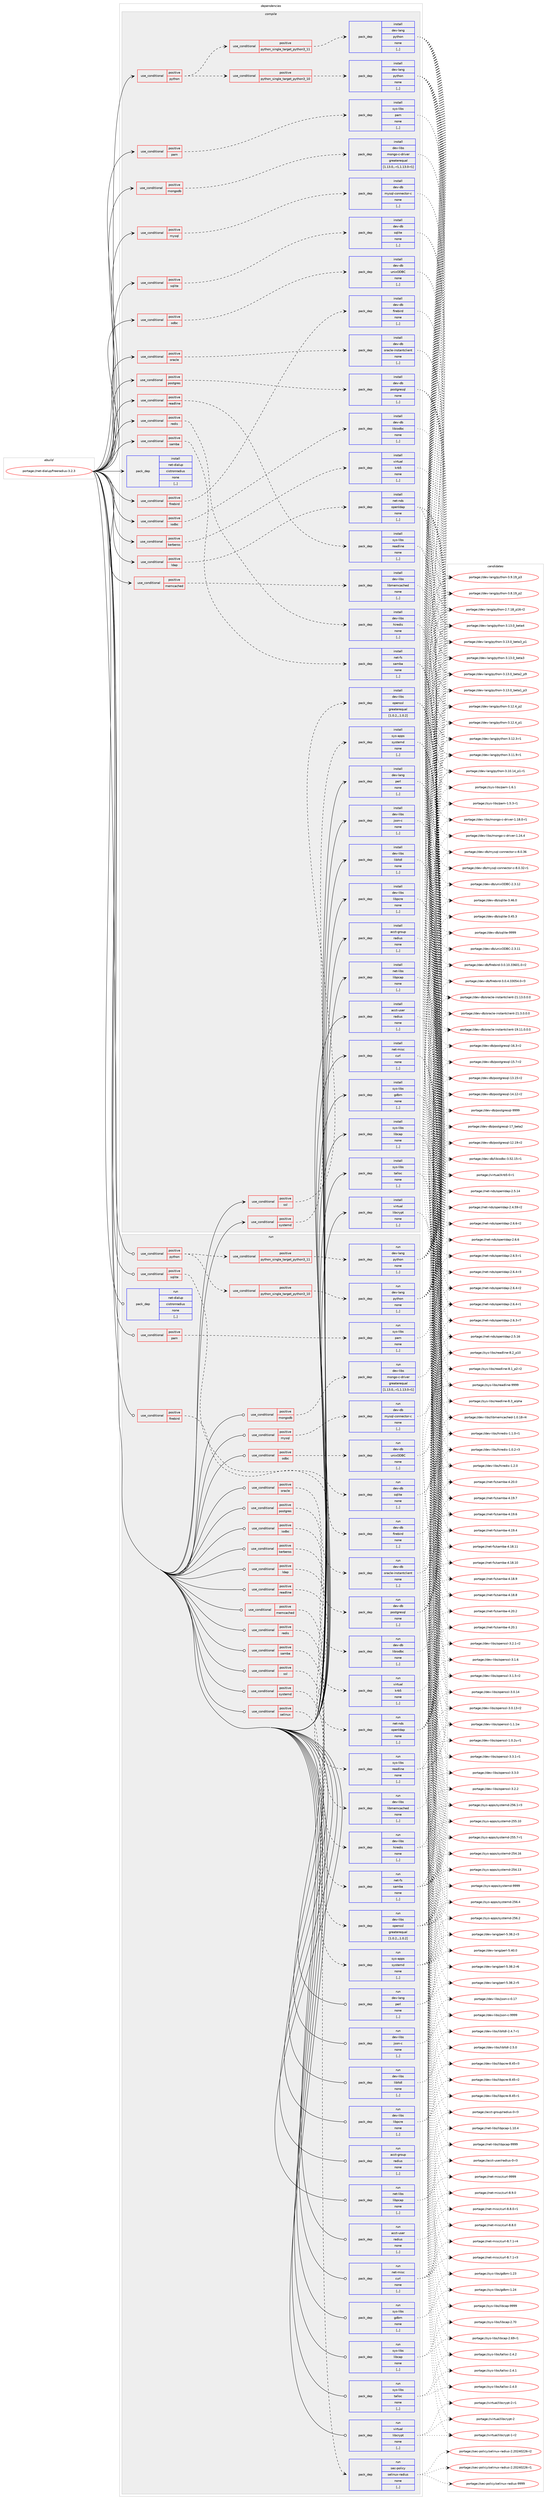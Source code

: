 digraph prolog {

# *************
# Graph options
# *************

newrank=true;
concentrate=true;
compound=true;
graph [rankdir=LR,fontname=Helvetica,fontsize=10,ranksep=1.5];#, ranksep=2.5, nodesep=0.2];
edge  [arrowhead=vee];
node  [fontname=Helvetica,fontsize=10];

# **********
# The ebuild
# **********

subgraph cluster_leftcol {
color=gray;
label=<<i>ebuild</i>>;
id [label="portage://net-dialup/freeradius-3.2.3", color=red, width=4, href="../net-dialup/freeradius-3.2.3.svg"];
}

# ****************
# The dependencies
# ****************

subgraph cluster_midcol {
color=gray;
label=<<i>dependencies</i>>;
subgraph cluster_compile {
fillcolor="#eeeeee";
style=filled;
label=<<i>compile</i>>;
subgraph cond89022 {
dependency344094 [label=<<TABLE BORDER="0" CELLBORDER="1" CELLSPACING="0" CELLPADDING="4"><TR><TD ROWSPAN="3" CELLPADDING="10">use_conditional</TD></TR><TR><TD>positive</TD></TR><TR><TD>firebird</TD></TR></TABLE>>, shape=none, color=red];
subgraph pack252480 {
dependency344095 [label=<<TABLE BORDER="0" CELLBORDER="1" CELLSPACING="0" CELLPADDING="4" WIDTH="220"><TR><TD ROWSPAN="6" CELLPADDING="30">pack_dep</TD></TR><TR><TD WIDTH="110">install</TD></TR><TR><TD>dev-db</TD></TR><TR><TD>firebird</TD></TR><TR><TD>none</TD></TR><TR><TD>[,,]</TD></TR></TABLE>>, shape=none, color=blue];
}
dependency344094:e -> dependency344095:w [weight=20,style="dashed",arrowhead="vee"];
}
id:e -> dependency344094:w [weight=20,style="solid",arrowhead="vee"];
subgraph cond89023 {
dependency344096 [label=<<TABLE BORDER="0" CELLBORDER="1" CELLSPACING="0" CELLPADDING="4"><TR><TD ROWSPAN="3" CELLPADDING="10">use_conditional</TD></TR><TR><TD>positive</TD></TR><TR><TD>iodbc</TD></TR></TABLE>>, shape=none, color=red];
subgraph pack252481 {
dependency344097 [label=<<TABLE BORDER="0" CELLBORDER="1" CELLSPACING="0" CELLPADDING="4" WIDTH="220"><TR><TD ROWSPAN="6" CELLPADDING="30">pack_dep</TD></TR><TR><TD WIDTH="110">install</TD></TR><TR><TD>dev-db</TD></TR><TR><TD>libiodbc</TD></TR><TR><TD>none</TD></TR><TR><TD>[,,]</TD></TR></TABLE>>, shape=none, color=blue];
}
dependency344096:e -> dependency344097:w [weight=20,style="dashed",arrowhead="vee"];
}
id:e -> dependency344096:w [weight=20,style="solid",arrowhead="vee"];
subgraph cond89024 {
dependency344098 [label=<<TABLE BORDER="0" CELLBORDER="1" CELLSPACING="0" CELLPADDING="4"><TR><TD ROWSPAN="3" CELLPADDING="10">use_conditional</TD></TR><TR><TD>positive</TD></TR><TR><TD>kerberos</TD></TR></TABLE>>, shape=none, color=red];
subgraph pack252482 {
dependency344099 [label=<<TABLE BORDER="0" CELLBORDER="1" CELLSPACING="0" CELLPADDING="4" WIDTH="220"><TR><TD ROWSPAN="6" CELLPADDING="30">pack_dep</TD></TR><TR><TD WIDTH="110">install</TD></TR><TR><TD>virtual</TD></TR><TR><TD>krb5</TD></TR><TR><TD>none</TD></TR><TR><TD>[,,]</TD></TR></TABLE>>, shape=none, color=blue];
}
dependency344098:e -> dependency344099:w [weight=20,style="dashed",arrowhead="vee"];
}
id:e -> dependency344098:w [weight=20,style="solid",arrowhead="vee"];
subgraph cond89025 {
dependency344100 [label=<<TABLE BORDER="0" CELLBORDER="1" CELLSPACING="0" CELLPADDING="4"><TR><TD ROWSPAN="3" CELLPADDING="10">use_conditional</TD></TR><TR><TD>positive</TD></TR><TR><TD>ldap</TD></TR></TABLE>>, shape=none, color=red];
subgraph pack252483 {
dependency344101 [label=<<TABLE BORDER="0" CELLBORDER="1" CELLSPACING="0" CELLPADDING="4" WIDTH="220"><TR><TD ROWSPAN="6" CELLPADDING="30">pack_dep</TD></TR><TR><TD WIDTH="110">install</TD></TR><TR><TD>net-nds</TD></TR><TR><TD>openldap</TD></TR><TR><TD>none</TD></TR><TR><TD>[,,]</TD></TR></TABLE>>, shape=none, color=blue];
}
dependency344100:e -> dependency344101:w [weight=20,style="dashed",arrowhead="vee"];
}
id:e -> dependency344100:w [weight=20,style="solid",arrowhead="vee"];
subgraph cond89026 {
dependency344102 [label=<<TABLE BORDER="0" CELLBORDER="1" CELLSPACING="0" CELLPADDING="4"><TR><TD ROWSPAN="3" CELLPADDING="10">use_conditional</TD></TR><TR><TD>positive</TD></TR><TR><TD>memcached</TD></TR></TABLE>>, shape=none, color=red];
subgraph pack252484 {
dependency344103 [label=<<TABLE BORDER="0" CELLBORDER="1" CELLSPACING="0" CELLPADDING="4" WIDTH="220"><TR><TD ROWSPAN="6" CELLPADDING="30">pack_dep</TD></TR><TR><TD WIDTH="110">install</TD></TR><TR><TD>dev-libs</TD></TR><TR><TD>libmemcached</TD></TR><TR><TD>none</TD></TR><TR><TD>[,,]</TD></TR></TABLE>>, shape=none, color=blue];
}
dependency344102:e -> dependency344103:w [weight=20,style="dashed",arrowhead="vee"];
}
id:e -> dependency344102:w [weight=20,style="solid",arrowhead="vee"];
subgraph cond89027 {
dependency344104 [label=<<TABLE BORDER="0" CELLBORDER="1" CELLSPACING="0" CELLPADDING="4"><TR><TD ROWSPAN="3" CELLPADDING="10">use_conditional</TD></TR><TR><TD>positive</TD></TR><TR><TD>mongodb</TD></TR></TABLE>>, shape=none, color=red];
subgraph pack252485 {
dependency344105 [label=<<TABLE BORDER="0" CELLBORDER="1" CELLSPACING="0" CELLPADDING="4" WIDTH="220"><TR><TD ROWSPAN="6" CELLPADDING="30">pack_dep</TD></TR><TR><TD WIDTH="110">install</TD></TR><TR><TD>dev-libs</TD></TR><TR><TD>mongo-c-driver</TD></TR><TR><TD>greaterequal</TD></TR><TR><TD>[1.13.0,,-r1,1.13.0-r1]</TD></TR></TABLE>>, shape=none, color=blue];
}
dependency344104:e -> dependency344105:w [weight=20,style="dashed",arrowhead="vee"];
}
id:e -> dependency344104:w [weight=20,style="solid",arrowhead="vee"];
subgraph cond89028 {
dependency344106 [label=<<TABLE BORDER="0" CELLBORDER="1" CELLSPACING="0" CELLPADDING="4"><TR><TD ROWSPAN="3" CELLPADDING="10">use_conditional</TD></TR><TR><TD>positive</TD></TR><TR><TD>mysql</TD></TR></TABLE>>, shape=none, color=red];
subgraph pack252486 {
dependency344107 [label=<<TABLE BORDER="0" CELLBORDER="1" CELLSPACING="0" CELLPADDING="4" WIDTH="220"><TR><TD ROWSPAN="6" CELLPADDING="30">pack_dep</TD></TR><TR><TD WIDTH="110">install</TD></TR><TR><TD>dev-db</TD></TR><TR><TD>mysql-connector-c</TD></TR><TR><TD>none</TD></TR><TR><TD>[,,]</TD></TR></TABLE>>, shape=none, color=blue];
}
dependency344106:e -> dependency344107:w [weight=20,style="dashed",arrowhead="vee"];
}
id:e -> dependency344106:w [weight=20,style="solid",arrowhead="vee"];
subgraph cond89029 {
dependency344108 [label=<<TABLE BORDER="0" CELLBORDER="1" CELLSPACING="0" CELLPADDING="4"><TR><TD ROWSPAN="3" CELLPADDING="10">use_conditional</TD></TR><TR><TD>positive</TD></TR><TR><TD>odbc</TD></TR></TABLE>>, shape=none, color=red];
subgraph pack252487 {
dependency344109 [label=<<TABLE BORDER="0" CELLBORDER="1" CELLSPACING="0" CELLPADDING="4" WIDTH="220"><TR><TD ROWSPAN="6" CELLPADDING="30">pack_dep</TD></TR><TR><TD WIDTH="110">install</TD></TR><TR><TD>dev-db</TD></TR><TR><TD>unixODBC</TD></TR><TR><TD>none</TD></TR><TR><TD>[,,]</TD></TR></TABLE>>, shape=none, color=blue];
}
dependency344108:e -> dependency344109:w [weight=20,style="dashed",arrowhead="vee"];
}
id:e -> dependency344108:w [weight=20,style="solid",arrowhead="vee"];
subgraph cond89030 {
dependency344110 [label=<<TABLE BORDER="0" CELLBORDER="1" CELLSPACING="0" CELLPADDING="4"><TR><TD ROWSPAN="3" CELLPADDING="10">use_conditional</TD></TR><TR><TD>positive</TD></TR><TR><TD>oracle</TD></TR></TABLE>>, shape=none, color=red];
subgraph pack252488 {
dependency344111 [label=<<TABLE BORDER="0" CELLBORDER="1" CELLSPACING="0" CELLPADDING="4" WIDTH="220"><TR><TD ROWSPAN="6" CELLPADDING="30">pack_dep</TD></TR><TR><TD WIDTH="110">install</TD></TR><TR><TD>dev-db</TD></TR><TR><TD>oracle-instantclient</TD></TR><TR><TD>none</TD></TR><TR><TD>[,,]</TD></TR></TABLE>>, shape=none, color=blue];
}
dependency344110:e -> dependency344111:w [weight=20,style="dashed",arrowhead="vee"];
}
id:e -> dependency344110:w [weight=20,style="solid",arrowhead="vee"];
subgraph cond89031 {
dependency344112 [label=<<TABLE BORDER="0" CELLBORDER="1" CELLSPACING="0" CELLPADDING="4"><TR><TD ROWSPAN="3" CELLPADDING="10">use_conditional</TD></TR><TR><TD>positive</TD></TR><TR><TD>pam</TD></TR></TABLE>>, shape=none, color=red];
subgraph pack252489 {
dependency344113 [label=<<TABLE BORDER="0" CELLBORDER="1" CELLSPACING="0" CELLPADDING="4" WIDTH="220"><TR><TD ROWSPAN="6" CELLPADDING="30">pack_dep</TD></TR><TR><TD WIDTH="110">install</TD></TR><TR><TD>sys-libs</TD></TR><TR><TD>pam</TD></TR><TR><TD>none</TD></TR><TR><TD>[,,]</TD></TR></TABLE>>, shape=none, color=blue];
}
dependency344112:e -> dependency344113:w [weight=20,style="dashed",arrowhead="vee"];
}
id:e -> dependency344112:w [weight=20,style="solid",arrowhead="vee"];
subgraph cond89032 {
dependency344114 [label=<<TABLE BORDER="0" CELLBORDER="1" CELLSPACING="0" CELLPADDING="4"><TR><TD ROWSPAN="3" CELLPADDING="10">use_conditional</TD></TR><TR><TD>positive</TD></TR><TR><TD>postgres</TD></TR></TABLE>>, shape=none, color=red];
subgraph pack252490 {
dependency344115 [label=<<TABLE BORDER="0" CELLBORDER="1" CELLSPACING="0" CELLPADDING="4" WIDTH="220"><TR><TD ROWSPAN="6" CELLPADDING="30">pack_dep</TD></TR><TR><TD WIDTH="110">install</TD></TR><TR><TD>dev-db</TD></TR><TR><TD>postgresql</TD></TR><TR><TD>none</TD></TR><TR><TD>[,,]</TD></TR></TABLE>>, shape=none, color=blue];
}
dependency344114:e -> dependency344115:w [weight=20,style="dashed",arrowhead="vee"];
}
id:e -> dependency344114:w [weight=20,style="solid",arrowhead="vee"];
subgraph cond89033 {
dependency344116 [label=<<TABLE BORDER="0" CELLBORDER="1" CELLSPACING="0" CELLPADDING="4"><TR><TD ROWSPAN="3" CELLPADDING="10">use_conditional</TD></TR><TR><TD>positive</TD></TR><TR><TD>python</TD></TR></TABLE>>, shape=none, color=red];
subgraph cond89034 {
dependency344117 [label=<<TABLE BORDER="0" CELLBORDER="1" CELLSPACING="0" CELLPADDING="4"><TR><TD ROWSPAN="3" CELLPADDING="10">use_conditional</TD></TR><TR><TD>positive</TD></TR><TR><TD>python_single_target_python3_10</TD></TR></TABLE>>, shape=none, color=red];
subgraph pack252491 {
dependency344118 [label=<<TABLE BORDER="0" CELLBORDER="1" CELLSPACING="0" CELLPADDING="4" WIDTH="220"><TR><TD ROWSPAN="6" CELLPADDING="30">pack_dep</TD></TR><TR><TD WIDTH="110">install</TD></TR><TR><TD>dev-lang</TD></TR><TR><TD>python</TD></TR><TR><TD>none</TD></TR><TR><TD>[,,]</TD></TR></TABLE>>, shape=none, color=blue];
}
dependency344117:e -> dependency344118:w [weight=20,style="dashed",arrowhead="vee"];
}
dependency344116:e -> dependency344117:w [weight=20,style="dashed",arrowhead="vee"];
subgraph cond89035 {
dependency344119 [label=<<TABLE BORDER="0" CELLBORDER="1" CELLSPACING="0" CELLPADDING="4"><TR><TD ROWSPAN="3" CELLPADDING="10">use_conditional</TD></TR><TR><TD>positive</TD></TR><TR><TD>python_single_target_python3_11</TD></TR></TABLE>>, shape=none, color=red];
subgraph pack252492 {
dependency344120 [label=<<TABLE BORDER="0" CELLBORDER="1" CELLSPACING="0" CELLPADDING="4" WIDTH="220"><TR><TD ROWSPAN="6" CELLPADDING="30">pack_dep</TD></TR><TR><TD WIDTH="110">install</TD></TR><TR><TD>dev-lang</TD></TR><TR><TD>python</TD></TR><TR><TD>none</TD></TR><TR><TD>[,,]</TD></TR></TABLE>>, shape=none, color=blue];
}
dependency344119:e -> dependency344120:w [weight=20,style="dashed",arrowhead="vee"];
}
dependency344116:e -> dependency344119:w [weight=20,style="dashed",arrowhead="vee"];
}
id:e -> dependency344116:w [weight=20,style="solid",arrowhead="vee"];
subgraph cond89036 {
dependency344121 [label=<<TABLE BORDER="0" CELLBORDER="1" CELLSPACING="0" CELLPADDING="4"><TR><TD ROWSPAN="3" CELLPADDING="10">use_conditional</TD></TR><TR><TD>positive</TD></TR><TR><TD>readline</TD></TR></TABLE>>, shape=none, color=red];
subgraph pack252493 {
dependency344122 [label=<<TABLE BORDER="0" CELLBORDER="1" CELLSPACING="0" CELLPADDING="4" WIDTH="220"><TR><TD ROWSPAN="6" CELLPADDING="30">pack_dep</TD></TR><TR><TD WIDTH="110">install</TD></TR><TR><TD>sys-libs</TD></TR><TR><TD>readline</TD></TR><TR><TD>none</TD></TR><TR><TD>[,,]</TD></TR></TABLE>>, shape=none, color=blue];
}
dependency344121:e -> dependency344122:w [weight=20,style="dashed",arrowhead="vee"];
}
id:e -> dependency344121:w [weight=20,style="solid",arrowhead="vee"];
subgraph cond89037 {
dependency344123 [label=<<TABLE BORDER="0" CELLBORDER="1" CELLSPACING="0" CELLPADDING="4"><TR><TD ROWSPAN="3" CELLPADDING="10">use_conditional</TD></TR><TR><TD>positive</TD></TR><TR><TD>redis</TD></TR></TABLE>>, shape=none, color=red];
subgraph pack252494 {
dependency344124 [label=<<TABLE BORDER="0" CELLBORDER="1" CELLSPACING="0" CELLPADDING="4" WIDTH="220"><TR><TD ROWSPAN="6" CELLPADDING="30">pack_dep</TD></TR><TR><TD WIDTH="110">install</TD></TR><TR><TD>dev-libs</TD></TR><TR><TD>hiredis</TD></TR><TR><TD>none</TD></TR><TR><TD>[,,]</TD></TR></TABLE>>, shape=none, color=blue];
}
dependency344123:e -> dependency344124:w [weight=20,style="dashed",arrowhead="vee"];
}
id:e -> dependency344123:w [weight=20,style="solid",arrowhead="vee"];
subgraph cond89038 {
dependency344125 [label=<<TABLE BORDER="0" CELLBORDER="1" CELLSPACING="0" CELLPADDING="4"><TR><TD ROWSPAN="3" CELLPADDING="10">use_conditional</TD></TR><TR><TD>positive</TD></TR><TR><TD>samba</TD></TR></TABLE>>, shape=none, color=red];
subgraph pack252495 {
dependency344126 [label=<<TABLE BORDER="0" CELLBORDER="1" CELLSPACING="0" CELLPADDING="4" WIDTH="220"><TR><TD ROWSPAN="6" CELLPADDING="30">pack_dep</TD></TR><TR><TD WIDTH="110">install</TD></TR><TR><TD>net-fs</TD></TR><TR><TD>samba</TD></TR><TR><TD>none</TD></TR><TR><TD>[,,]</TD></TR></TABLE>>, shape=none, color=blue];
}
dependency344125:e -> dependency344126:w [weight=20,style="dashed",arrowhead="vee"];
}
id:e -> dependency344125:w [weight=20,style="solid",arrowhead="vee"];
subgraph cond89039 {
dependency344127 [label=<<TABLE BORDER="0" CELLBORDER="1" CELLSPACING="0" CELLPADDING="4"><TR><TD ROWSPAN="3" CELLPADDING="10">use_conditional</TD></TR><TR><TD>positive</TD></TR><TR><TD>sqlite</TD></TR></TABLE>>, shape=none, color=red];
subgraph pack252496 {
dependency344128 [label=<<TABLE BORDER="0" CELLBORDER="1" CELLSPACING="0" CELLPADDING="4" WIDTH="220"><TR><TD ROWSPAN="6" CELLPADDING="30">pack_dep</TD></TR><TR><TD WIDTH="110">install</TD></TR><TR><TD>dev-db</TD></TR><TR><TD>sqlite</TD></TR><TR><TD>none</TD></TR><TR><TD>[,,]</TD></TR></TABLE>>, shape=none, color=blue];
}
dependency344127:e -> dependency344128:w [weight=20,style="dashed",arrowhead="vee"];
}
id:e -> dependency344127:w [weight=20,style="solid",arrowhead="vee"];
subgraph cond89040 {
dependency344129 [label=<<TABLE BORDER="0" CELLBORDER="1" CELLSPACING="0" CELLPADDING="4"><TR><TD ROWSPAN="3" CELLPADDING="10">use_conditional</TD></TR><TR><TD>positive</TD></TR><TR><TD>ssl</TD></TR></TABLE>>, shape=none, color=red];
subgraph pack252497 {
dependency344130 [label=<<TABLE BORDER="0" CELLBORDER="1" CELLSPACING="0" CELLPADDING="4" WIDTH="220"><TR><TD ROWSPAN="6" CELLPADDING="30">pack_dep</TD></TR><TR><TD WIDTH="110">install</TD></TR><TR><TD>dev-libs</TD></TR><TR><TD>openssl</TD></TR><TR><TD>greaterequal</TD></TR><TR><TD>[1.0.2,,,1.0.2]</TD></TR></TABLE>>, shape=none, color=blue];
}
dependency344129:e -> dependency344130:w [weight=20,style="dashed",arrowhead="vee"];
}
id:e -> dependency344129:w [weight=20,style="solid",arrowhead="vee"];
subgraph cond89041 {
dependency344131 [label=<<TABLE BORDER="0" CELLBORDER="1" CELLSPACING="0" CELLPADDING="4"><TR><TD ROWSPAN="3" CELLPADDING="10">use_conditional</TD></TR><TR><TD>positive</TD></TR><TR><TD>systemd</TD></TR></TABLE>>, shape=none, color=red];
subgraph pack252498 {
dependency344132 [label=<<TABLE BORDER="0" CELLBORDER="1" CELLSPACING="0" CELLPADDING="4" WIDTH="220"><TR><TD ROWSPAN="6" CELLPADDING="30">pack_dep</TD></TR><TR><TD WIDTH="110">install</TD></TR><TR><TD>sys-apps</TD></TR><TR><TD>systemd</TD></TR><TR><TD>none</TD></TR><TR><TD>[,,]</TD></TR></TABLE>>, shape=none, color=blue];
}
dependency344131:e -> dependency344132:w [weight=20,style="dashed",arrowhead="vee"];
}
id:e -> dependency344131:w [weight=20,style="solid",arrowhead="vee"];
subgraph pack252499 {
dependency344133 [label=<<TABLE BORDER="0" CELLBORDER="1" CELLSPACING="0" CELLPADDING="4" WIDTH="220"><TR><TD ROWSPAN="6" CELLPADDING="30">pack_dep</TD></TR><TR><TD WIDTH="110">install</TD></TR><TR><TD>acct-group</TD></TR><TR><TD>radius</TD></TR><TR><TD>none</TD></TR><TR><TD>[,,]</TD></TR></TABLE>>, shape=none, color=blue];
}
id:e -> dependency344133:w [weight=20,style="solid",arrowhead="vee"];
subgraph pack252500 {
dependency344134 [label=<<TABLE BORDER="0" CELLBORDER="1" CELLSPACING="0" CELLPADDING="4" WIDTH="220"><TR><TD ROWSPAN="6" CELLPADDING="30">pack_dep</TD></TR><TR><TD WIDTH="110">install</TD></TR><TR><TD>acct-user</TD></TR><TR><TD>radius</TD></TR><TR><TD>none</TD></TR><TR><TD>[,,]</TD></TR></TABLE>>, shape=none, color=blue];
}
id:e -> dependency344134:w [weight=20,style="solid",arrowhead="vee"];
subgraph pack252501 {
dependency344135 [label=<<TABLE BORDER="0" CELLBORDER="1" CELLSPACING="0" CELLPADDING="4" WIDTH="220"><TR><TD ROWSPAN="6" CELLPADDING="30">pack_dep</TD></TR><TR><TD WIDTH="110">install</TD></TR><TR><TD>dev-lang</TD></TR><TR><TD>perl</TD></TR><TR><TD>none</TD></TR><TR><TD>[,,]</TD></TR></TABLE>>, shape=none, color=blue];
}
id:e -> dependency344135:w [weight=20,style="solid",arrowhead="vee"];
subgraph pack252502 {
dependency344136 [label=<<TABLE BORDER="0" CELLBORDER="1" CELLSPACING="0" CELLPADDING="4" WIDTH="220"><TR><TD ROWSPAN="6" CELLPADDING="30">pack_dep</TD></TR><TR><TD WIDTH="110">install</TD></TR><TR><TD>dev-libs</TD></TR><TR><TD>json-c</TD></TR><TR><TD>none</TD></TR><TR><TD>[,,]</TD></TR></TABLE>>, shape=none, color=blue];
}
id:e -> dependency344136:w [weight=20,style="solid",arrowhead="vee"];
subgraph pack252503 {
dependency344137 [label=<<TABLE BORDER="0" CELLBORDER="1" CELLSPACING="0" CELLPADDING="4" WIDTH="220"><TR><TD ROWSPAN="6" CELLPADDING="30">pack_dep</TD></TR><TR><TD WIDTH="110">install</TD></TR><TR><TD>dev-libs</TD></TR><TR><TD>libltdl</TD></TR><TR><TD>none</TD></TR><TR><TD>[,,]</TD></TR></TABLE>>, shape=none, color=blue];
}
id:e -> dependency344137:w [weight=20,style="solid",arrowhead="vee"];
subgraph pack252504 {
dependency344138 [label=<<TABLE BORDER="0" CELLBORDER="1" CELLSPACING="0" CELLPADDING="4" WIDTH="220"><TR><TD ROWSPAN="6" CELLPADDING="30">pack_dep</TD></TR><TR><TD WIDTH="110">install</TD></TR><TR><TD>dev-libs</TD></TR><TR><TD>libpcre</TD></TR><TR><TD>none</TD></TR><TR><TD>[,,]</TD></TR></TABLE>>, shape=none, color=blue];
}
id:e -> dependency344138:w [weight=20,style="solid",arrowhead="vee"];
subgraph pack252505 {
dependency344139 [label=<<TABLE BORDER="0" CELLBORDER="1" CELLSPACING="0" CELLPADDING="4" WIDTH="220"><TR><TD ROWSPAN="6" CELLPADDING="30">pack_dep</TD></TR><TR><TD WIDTH="110">install</TD></TR><TR><TD>net-libs</TD></TR><TR><TD>libpcap</TD></TR><TR><TD>none</TD></TR><TR><TD>[,,]</TD></TR></TABLE>>, shape=none, color=blue];
}
id:e -> dependency344139:w [weight=20,style="solid",arrowhead="vee"];
subgraph pack252506 {
dependency344140 [label=<<TABLE BORDER="0" CELLBORDER="1" CELLSPACING="0" CELLPADDING="4" WIDTH="220"><TR><TD ROWSPAN="6" CELLPADDING="30">pack_dep</TD></TR><TR><TD WIDTH="110">install</TD></TR><TR><TD>net-misc</TD></TR><TR><TD>curl</TD></TR><TR><TD>none</TD></TR><TR><TD>[,,]</TD></TR></TABLE>>, shape=none, color=blue];
}
id:e -> dependency344140:w [weight=20,style="solid",arrowhead="vee"];
subgraph pack252507 {
dependency344141 [label=<<TABLE BORDER="0" CELLBORDER="1" CELLSPACING="0" CELLPADDING="4" WIDTH="220"><TR><TD ROWSPAN="6" CELLPADDING="30">pack_dep</TD></TR><TR><TD WIDTH="110">install</TD></TR><TR><TD>sys-libs</TD></TR><TR><TD>gdbm</TD></TR><TR><TD>none</TD></TR><TR><TD>[,,]</TD></TR></TABLE>>, shape=none, color=blue];
}
id:e -> dependency344141:w [weight=20,style="solid",arrowhead="vee"];
subgraph pack252508 {
dependency344142 [label=<<TABLE BORDER="0" CELLBORDER="1" CELLSPACING="0" CELLPADDING="4" WIDTH="220"><TR><TD ROWSPAN="6" CELLPADDING="30">pack_dep</TD></TR><TR><TD WIDTH="110">install</TD></TR><TR><TD>sys-libs</TD></TR><TR><TD>libcap</TD></TR><TR><TD>none</TD></TR><TR><TD>[,,]</TD></TR></TABLE>>, shape=none, color=blue];
}
id:e -> dependency344142:w [weight=20,style="solid",arrowhead="vee"];
subgraph pack252509 {
dependency344143 [label=<<TABLE BORDER="0" CELLBORDER="1" CELLSPACING="0" CELLPADDING="4" WIDTH="220"><TR><TD ROWSPAN="6" CELLPADDING="30">pack_dep</TD></TR><TR><TD WIDTH="110">install</TD></TR><TR><TD>sys-libs</TD></TR><TR><TD>talloc</TD></TR><TR><TD>none</TD></TR><TR><TD>[,,]</TD></TR></TABLE>>, shape=none, color=blue];
}
id:e -> dependency344143:w [weight=20,style="solid",arrowhead="vee"];
subgraph pack252510 {
dependency344144 [label=<<TABLE BORDER="0" CELLBORDER="1" CELLSPACING="0" CELLPADDING="4" WIDTH="220"><TR><TD ROWSPAN="6" CELLPADDING="30">pack_dep</TD></TR><TR><TD WIDTH="110">install</TD></TR><TR><TD>virtual</TD></TR><TR><TD>libcrypt</TD></TR><TR><TD>none</TD></TR><TR><TD>[,,]</TD></TR></TABLE>>, shape=none, color=blue];
}
id:e -> dependency344144:w [weight=20,style="solid",arrowhead="vee"];
subgraph pack252511 {
dependency344145 [label=<<TABLE BORDER="0" CELLBORDER="1" CELLSPACING="0" CELLPADDING="4" WIDTH="220"><TR><TD ROWSPAN="6" CELLPADDING="30">pack_dep</TD></TR><TR><TD WIDTH="110">install</TD></TR><TR><TD>net-dialup</TD></TR><TR><TD>cistronradius</TD></TR><TR><TD>none</TD></TR><TR><TD>[,,]</TD></TR></TABLE>>, shape=none, color=blue];
}
id:e -> dependency344145:w [weight=20,style="solid",arrowhead="vee"];
}
subgraph cluster_compileandrun {
fillcolor="#eeeeee";
style=filled;
label=<<i>compile and run</i>>;
}
subgraph cluster_run {
fillcolor="#eeeeee";
style=filled;
label=<<i>run</i>>;
subgraph cond89042 {
dependency344146 [label=<<TABLE BORDER="0" CELLBORDER="1" CELLSPACING="0" CELLPADDING="4"><TR><TD ROWSPAN="3" CELLPADDING="10">use_conditional</TD></TR><TR><TD>positive</TD></TR><TR><TD>firebird</TD></TR></TABLE>>, shape=none, color=red];
subgraph pack252512 {
dependency344147 [label=<<TABLE BORDER="0" CELLBORDER="1" CELLSPACING="0" CELLPADDING="4" WIDTH="220"><TR><TD ROWSPAN="6" CELLPADDING="30">pack_dep</TD></TR><TR><TD WIDTH="110">run</TD></TR><TR><TD>dev-db</TD></TR><TR><TD>firebird</TD></TR><TR><TD>none</TD></TR><TR><TD>[,,]</TD></TR></TABLE>>, shape=none, color=blue];
}
dependency344146:e -> dependency344147:w [weight=20,style="dashed",arrowhead="vee"];
}
id:e -> dependency344146:w [weight=20,style="solid",arrowhead="odot"];
subgraph cond89043 {
dependency344148 [label=<<TABLE BORDER="0" CELLBORDER="1" CELLSPACING="0" CELLPADDING="4"><TR><TD ROWSPAN="3" CELLPADDING="10">use_conditional</TD></TR><TR><TD>positive</TD></TR><TR><TD>iodbc</TD></TR></TABLE>>, shape=none, color=red];
subgraph pack252513 {
dependency344149 [label=<<TABLE BORDER="0" CELLBORDER="1" CELLSPACING="0" CELLPADDING="4" WIDTH="220"><TR><TD ROWSPAN="6" CELLPADDING="30">pack_dep</TD></TR><TR><TD WIDTH="110">run</TD></TR><TR><TD>dev-db</TD></TR><TR><TD>libiodbc</TD></TR><TR><TD>none</TD></TR><TR><TD>[,,]</TD></TR></TABLE>>, shape=none, color=blue];
}
dependency344148:e -> dependency344149:w [weight=20,style="dashed",arrowhead="vee"];
}
id:e -> dependency344148:w [weight=20,style="solid",arrowhead="odot"];
subgraph cond89044 {
dependency344150 [label=<<TABLE BORDER="0" CELLBORDER="1" CELLSPACING="0" CELLPADDING="4"><TR><TD ROWSPAN="3" CELLPADDING="10">use_conditional</TD></TR><TR><TD>positive</TD></TR><TR><TD>kerberos</TD></TR></TABLE>>, shape=none, color=red];
subgraph pack252514 {
dependency344151 [label=<<TABLE BORDER="0" CELLBORDER="1" CELLSPACING="0" CELLPADDING="4" WIDTH="220"><TR><TD ROWSPAN="6" CELLPADDING="30">pack_dep</TD></TR><TR><TD WIDTH="110">run</TD></TR><TR><TD>virtual</TD></TR><TR><TD>krb5</TD></TR><TR><TD>none</TD></TR><TR><TD>[,,]</TD></TR></TABLE>>, shape=none, color=blue];
}
dependency344150:e -> dependency344151:w [weight=20,style="dashed",arrowhead="vee"];
}
id:e -> dependency344150:w [weight=20,style="solid",arrowhead="odot"];
subgraph cond89045 {
dependency344152 [label=<<TABLE BORDER="0" CELLBORDER="1" CELLSPACING="0" CELLPADDING="4"><TR><TD ROWSPAN="3" CELLPADDING="10">use_conditional</TD></TR><TR><TD>positive</TD></TR><TR><TD>ldap</TD></TR></TABLE>>, shape=none, color=red];
subgraph pack252515 {
dependency344153 [label=<<TABLE BORDER="0" CELLBORDER="1" CELLSPACING="0" CELLPADDING="4" WIDTH="220"><TR><TD ROWSPAN="6" CELLPADDING="30">pack_dep</TD></TR><TR><TD WIDTH="110">run</TD></TR><TR><TD>net-nds</TD></TR><TR><TD>openldap</TD></TR><TR><TD>none</TD></TR><TR><TD>[,,]</TD></TR></TABLE>>, shape=none, color=blue];
}
dependency344152:e -> dependency344153:w [weight=20,style="dashed",arrowhead="vee"];
}
id:e -> dependency344152:w [weight=20,style="solid",arrowhead="odot"];
subgraph cond89046 {
dependency344154 [label=<<TABLE BORDER="0" CELLBORDER="1" CELLSPACING="0" CELLPADDING="4"><TR><TD ROWSPAN="3" CELLPADDING="10">use_conditional</TD></TR><TR><TD>positive</TD></TR><TR><TD>memcached</TD></TR></TABLE>>, shape=none, color=red];
subgraph pack252516 {
dependency344155 [label=<<TABLE BORDER="0" CELLBORDER="1" CELLSPACING="0" CELLPADDING="4" WIDTH="220"><TR><TD ROWSPAN="6" CELLPADDING="30">pack_dep</TD></TR><TR><TD WIDTH="110">run</TD></TR><TR><TD>dev-libs</TD></TR><TR><TD>libmemcached</TD></TR><TR><TD>none</TD></TR><TR><TD>[,,]</TD></TR></TABLE>>, shape=none, color=blue];
}
dependency344154:e -> dependency344155:w [weight=20,style="dashed",arrowhead="vee"];
}
id:e -> dependency344154:w [weight=20,style="solid",arrowhead="odot"];
subgraph cond89047 {
dependency344156 [label=<<TABLE BORDER="0" CELLBORDER="1" CELLSPACING="0" CELLPADDING="4"><TR><TD ROWSPAN="3" CELLPADDING="10">use_conditional</TD></TR><TR><TD>positive</TD></TR><TR><TD>mongodb</TD></TR></TABLE>>, shape=none, color=red];
subgraph pack252517 {
dependency344157 [label=<<TABLE BORDER="0" CELLBORDER="1" CELLSPACING="0" CELLPADDING="4" WIDTH="220"><TR><TD ROWSPAN="6" CELLPADDING="30">pack_dep</TD></TR><TR><TD WIDTH="110">run</TD></TR><TR><TD>dev-libs</TD></TR><TR><TD>mongo-c-driver</TD></TR><TR><TD>greaterequal</TD></TR><TR><TD>[1.13.0,,-r1,1.13.0-r1]</TD></TR></TABLE>>, shape=none, color=blue];
}
dependency344156:e -> dependency344157:w [weight=20,style="dashed",arrowhead="vee"];
}
id:e -> dependency344156:w [weight=20,style="solid",arrowhead="odot"];
subgraph cond89048 {
dependency344158 [label=<<TABLE BORDER="0" CELLBORDER="1" CELLSPACING="0" CELLPADDING="4"><TR><TD ROWSPAN="3" CELLPADDING="10">use_conditional</TD></TR><TR><TD>positive</TD></TR><TR><TD>mysql</TD></TR></TABLE>>, shape=none, color=red];
subgraph pack252518 {
dependency344159 [label=<<TABLE BORDER="0" CELLBORDER="1" CELLSPACING="0" CELLPADDING="4" WIDTH="220"><TR><TD ROWSPAN="6" CELLPADDING="30">pack_dep</TD></TR><TR><TD WIDTH="110">run</TD></TR><TR><TD>dev-db</TD></TR><TR><TD>mysql-connector-c</TD></TR><TR><TD>none</TD></TR><TR><TD>[,,]</TD></TR></TABLE>>, shape=none, color=blue];
}
dependency344158:e -> dependency344159:w [weight=20,style="dashed",arrowhead="vee"];
}
id:e -> dependency344158:w [weight=20,style="solid",arrowhead="odot"];
subgraph cond89049 {
dependency344160 [label=<<TABLE BORDER="0" CELLBORDER="1" CELLSPACING="0" CELLPADDING="4"><TR><TD ROWSPAN="3" CELLPADDING="10">use_conditional</TD></TR><TR><TD>positive</TD></TR><TR><TD>odbc</TD></TR></TABLE>>, shape=none, color=red];
subgraph pack252519 {
dependency344161 [label=<<TABLE BORDER="0" CELLBORDER="1" CELLSPACING="0" CELLPADDING="4" WIDTH="220"><TR><TD ROWSPAN="6" CELLPADDING="30">pack_dep</TD></TR><TR><TD WIDTH="110">run</TD></TR><TR><TD>dev-db</TD></TR><TR><TD>unixODBC</TD></TR><TR><TD>none</TD></TR><TR><TD>[,,]</TD></TR></TABLE>>, shape=none, color=blue];
}
dependency344160:e -> dependency344161:w [weight=20,style="dashed",arrowhead="vee"];
}
id:e -> dependency344160:w [weight=20,style="solid",arrowhead="odot"];
subgraph cond89050 {
dependency344162 [label=<<TABLE BORDER="0" CELLBORDER="1" CELLSPACING="0" CELLPADDING="4"><TR><TD ROWSPAN="3" CELLPADDING="10">use_conditional</TD></TR><TR><TD>positive</TD></TR><TR><TD>oracle</TD></TR></TABLE>>, shape=none, color=red];
subgraph pack252520 {
dependency344163 [label=<<TABLE BORDER="0" CELLBORDER="1" CELLSPACING="0" CELLPADDING="4" WIDTH="220"><TR><TD ROWSPAN="6" CELLPADDING="30">pack_dep</TD></TR><TR><TD WIDTH="110">run</TD></TR><TR><TD>dev-db</TD></TR><TR><TD>oracle-instantclient</TD></TR><TR><TD>none</TD></TR><TR><TD>[,,]</TD></TR></TABLE>>, shape=none, color=blue];
}
dependency344162:e -> dependency344163:w [weight=20,style="dashed",arrowhead="vee"];
}
id:e -> dependency344162:w [weight=20,style="solid",arrowhead="odot"];
subgraph cond89051 {
dependency344164 [label=<<TABLE BORDER="0" CELLBORDER="1" CELLSPACING="0" CELLPADDING="4"><TR><TD ROWSPAN="3" CELLPADDING="10">use_conditional</TD></TR><TR><TD>positive</TD></TR><TR><TD>pam</TD></TR></TABLE>>, shape=none, color=red];
subgraph pack252521 {
dependency344165 [label=<<TABLE BORDER="0" CELLBORDER="1" CELLSPACING="0" CELLPADDING="4" WIDTH="220"><TR><TD ROWSPAN="6" CELLPADDING="30">pack_dep</TD></TR><TR><TD WIDTH="110">run</TD></TR><TR><TD>sys-libs</TD></TR><TR><TD>pam</TD></TR><TR><TD>none</TD></TR><TR><TD>[,,]</TD></TR></TABLE>>, shape=none, color=blue];
}
dependency344164:e -> dependency344165:w [weight=20,style="dashed",arrowhead="vee"];
}
id:e -> dependency344164:w [weight=20,style="solid",arrowhead="odot"];
subgraph cond89052 {
dependency344166 [label=<<TABLE BORDER="0" CELLBORDER="1" CELLSPACING="0" CELLPADDING="4"><TR><TD ROWSPAN="3" CELLPADDING="10">use_conditional</TD></TR><TR><TD>positive</TD></TR><TR><TD>postgres</TD></TR></TABLE>>, shape=none, color=red];
subgraph pack252522 {
dependency344167 [label=<<TABLE BORDER="0" CELLBORDER="1" CELLSPACING="0" CELLPADDING="4" WIDTH="220"><TR><TD ROWSPAN="6" CELLPADDING="30">pack_dep</TD></TR><TR><TD WIDTH="110">run</TD></TR><TR><TD>dev-db</TD></TR><TR><TD>postgresql</TD></TR><TR><TD>none</TD></TR><TR><TD>[,,]</TD></TR></TABLE>>, shape=none, color=blue];
}
dependency344166:e -> dependency344167:w [weight=20,style="dashed",arrowhead="vee"];
}
id:e -> dependency344166:w [weight=20,style="solid",arrowhead="odot"];
subgraph cond89053 {
dependency344168 [label=<<TABLE BORDER="0" CELLBORDER="1" CELLSPACING="0" CELLPADDING="4"><TR><TD ROWSPAN="3" CELLPADDING="10">use_conditional</TD></TR><TR><TD>positive</TD></TR><TR><TD>python</TD></TR></TABLE>>, shape=none, color=red];
subgraph cond89054 {
dependency344169 [label=<<TABLE BORDER="0" CELLBORDER="1" CELLSPACING="0" CELLPADDING="4"><TR><TD ROWSPAN="3" CELLPADDING="10">use_conditional</TD></TR><TR><TD>positive</TD></TR><TR><TD>python_single_target_python3_10</TD></TR></TABLE>>, shape=none, color=red];
subgraph pack252523 {
dependency344170 [label=<<TABLE BORDER="0" CELLBORDER="1" CELLSPACING="0" CELLPADDING="4" WIDTH="220"><TR><TD ROWSPAN="6" CELLPADDING="30">pack_dep</TD></TR><TR><TD WIDTH="110">run</TD></TR><TR><TD>dev-lang</TD></TR><TR><TD>python</TD></TR><TR><TD>none</TD></TR><TR><TD>[,,]</TD></TR></TABLE>>, shape=none, color=blue];
}
dependency344169:e -> dependency344170:w [weight=20,style="dashed",arrowhead="vee"];
}
dependency344168:e -> dependency344169:w [weight=20,style="dashed",arrowhead="vee"];
subgraph cond89055 {
dependency344171 [label=<<TABLE BORDER="0" CELLBORDER="1" CELLSPACING="0" CELLPADDING="4"><TR><TD ROWSPAN="3" CELLPADDING="10">use_conditional</TD></TR><TR><TD>positive</TD></TR><TR><TD>python_single_target_python3_11</TD></TR></TABLE>>, shape=none, color=red];
subgraph pack252524 {
dependency344172 [label=<<TABLE BORDER="0" CELLBORDER="1" CELLSPACING="0" CELLPADDING="4" WIDTH="220"><TR><TD ROWSPAN="6" CELLPADDING="30">pack_dep</TD></TR><TR><TD WIDTH="110">run</TD></TR><TR><TD>dev-lang</TD></TR><TR><TD>python</TD></TR><TR><TD>none</TD></TR><TR><TD>[,,]</TD></TR></TABLE>>, shape=none, color=blue];
}
dependency344171:e -> dependency344172:w [weight=20,style="dashed",arrowhead="vee"];
}
dependency344168:e -> dependency344171:w [weight=20,style="dashed",arrowhead="vee"];
}
id:e -> dependency344168:w [weight=20,style="solid",arrowhead="odot"];
subgraph cond89056 {
dependency344173 [label=<<TABLE BORDER="0" CELLBORDER="1" CELLSPACING="0" CELLPADDING="4"><TR><TD ROWSPAN="3" CELLPADDING="10">use_conditional</TD></TR><TR><TD>positive</TD></TR><TR><TD>readline</TD></TR></TABLE>>, shape=none, color=red];
subgraph pack252525 {
dependency344174 [label=<<TABLE BORDER="0" CELLBORDER="1" CELLSPACING="0" CELLPADDING="4" WIDTH="220"><TR><TD ROWSPAN="6" CELLPADDING="30">pack_dep</TD></TR><TR><TD WIDTH="110">run</TD></TR><TR><TD>sys-libs</TD></TR><TR><TD>readline</TD></TR><TR><TD>none</TD></TR><TR><TD>[,,]</TD></TR></TABLE>>, shape=none, color=blue];
}
dependency344173:e -> dependency344174:w [weight=20,style="dashed",arrowhead="vee"];
}
id:e -> dependency344173:w [weight=20,style="solid",arrowhead="odot"];
subgraph cond89057 {
dependency344175 [label=<<TABLE BORDER="0" CELLBORDER="1" CELLSPACING="0" CELLPADDING="4"><TR><TD ROWSPAN="3" CELLPADDING="10">use_conditional</TD></TR><TR><TD>positive</TD></TR><TR><TD>redis</TD></TR></TABLE>>, shape=none, color=red];
subgraph pack252526 {
dependency344176 [label=<<TABLE BORDER="0" CELLBORDER="1" CELLSPACING="0" CELLPADDING="4" WIDTH="220"><TR><TD ROWSPAN="6" CELLPADDING="30">pack_dep</TD></TR><TR><TD WIDTH="110">run</TD></TR><TR><TD>dev-libs</TD></TR><TR><TD>hiredis</TD></TR><TR><TD>none</TD></TR><TR><TD>[,,]</TD></TR></TABLE>>, shape=none, color=blue];
}
dependency344175:e -> dependency344176:w [weight=20,style="dashed",arrowhead="vee"];
}
id:e -> dependency344175:w [weight=20,style="solid",arrowhead="odot"];
subgraph cond89058 {
dependency344177 [label=<<TABLE BORDER="0" CELLBORDER="1" CELLSPACING="0" CELLPADDING="4"><TR><TD ROWSPAN="3" CELLPADDING="10">use_conditional</TD></TR><TR><TD>positive</TD></TR><TR><TD>samba</TD></TR></TABLE>>, shape=none, color=red];
subgraph pack252527 {
dependency344178 [label=<<TABLE BORDER="0" CELLBORDER="1" CELLSPACING="0" CELLPADDING="4" WIDTH="220"><TR><TD ROWSPAN="6" CELLPADDING="30">pack_dep</TD></TR><TR><TD WIDTH="110">run</TD></TR><TR><TD>net-fs</TD></TR><TR><TD>samba</TD></TR><TR><TD>none</TD></TR><TR><TD>[,,]</TD></TR></TABLE>>, shape=none, color=blue];
}
dependency344177:e -> dependency344178:w [weight=20,style="dashed",arrowhead="vee"];
}
id:e -> dependency344177:w [weight=20,style="solid",arrowhead="odot"];
subgraph cond89059 {
dependency344179 [label=<<TABLE BORDER="0" CELLBORDER="1" CELLSPACING="0" CELLPADDING="4"><TR><TD ROWSPAN="3" CELLPADDING="10">use_conditional</TD></TR><TR><TD>positive</TD></TR><TR><TD>selinux</TD></TR></TABLE>>, shape=none, color=red];
subgraph pack252528 {
dependency344180 [label=<<TABLE BORDER="0" CELLBORDER="1" CELLSPACING="0" CELLPADDING="4" WIDTH="220"><TR><TD ROWSPAN="6" CELLPADDING="30">pack_dep</TD></TR><TR><TD WIDTH="110">run</TD></TR><TR><TD>sec-policy</TD></TR><TR><TD>selinux-radius</TD></TR><TR><TD>none</TD></TR><TR><TD>[,,]</TD></TR></TABLE>>, shape=none, color=blue];
}
dependency344179:e -> dependency344180:w [weight=20,style="dashed",arrowhead="vee"];
}
id:e -> dependency344179:w [weight=20,style="solid",arrowhead="odot"];
subgraph cond89060 {
dependency344181 [label=<<TABLE BORDER="0" CELLBORDER="1" CELLSPACING="0" CELLPADDING="4"><TR><TD ROWSPAN="3" CELLPADDING="10">use_conditional</TD></TR><TR><TD>positive</TD></TR><TR><TD>sqlite</TD></TR></TABLE>>, shape=none, color=red];
subgraph pack252529 {
dependency344182 [label=<<TABLE BORDER="0" CELLBORDER="1" CELLSPACING="0" CELLPADDING="4" WIDTH="220"><TR><TD ROWSPAN="6" CELLPADDING="30">pack_dep</TD></TR><TR><TD WIDTH="110">run</TD></TR><TR><TD>dev-db</TD></TR><TR><TD>sqlite</TD></TR><TR><TD>none</TD></TR><TR><TD>[,,]</TD></TR></TABLE>>, shape=none, color=blue];
}
dependency344181:e -> dependency344182:w [weight=20,style="dashed",arrowhead="vee"];
}
id:e -> dependency344181:w [weight=20,style="solid",arrowhead="odot"];
subgraph cond89061 {
dependency344183 [label=<<TABLE BORDER="0" CELLBORDER="1" CELLSPACING="0" CELLPADDING="4"><TR><TD ROWSPAN="3" CELLPADDING="10">use_conditional</TD></TR><TR><TD>positive</TD></TR><TR><TD>ssl</TD></TR></TABLE>>, shape=none, color=red];
subgraph pack252530 {
dependency344184 [label=<<TABLE BORDER="0" CELLBORDER="1" CELLSPACING="0" CELLPADDING="4" WIDTH="220"><TR><TD ROWSPAN="6" CELLPADDING="30">pack_dep</TD></TR><TR><TD WIDTH="110">run</TD></TR><TR><TD>dev-libs</TD></TR><TR><TD>openssl</TD></TR><TR><TD>greaterequal</TD></TR><TR><TD>[1.0.2,,,1.0.2]</TD></TR></TABLE>>, shape=none, color=blue];
}
dependency344183:e -> dependency344184:w [weight=20,style="dashed",arrowhead="vee"];
}
id:e -> dependency344183:w [weight=20,style="solid",arrowhead="odot"];
subgraph cond89062 {
dependency344185 [label=<<TABLE BORDER="0" CELLBORDER="1" CELLSPACING="0" CELLPADDING="4"><TR><TD ROWSPAN="3" CELLPADDING="10">use_conditional</TD></TR><TR><TD>positive</TD></TR><TR><TD>systemd</TD></TR></TABLE>>, shape=none, color=red];
subgraph pack252531 {
dependency344186 [label=<<TABLE BORDER="0" CELLBORDER="1" CELLSPACING="0" CELLPADDING="4" WIDTH="220"><TR><TD ROWSPAN="6" CELLPADDING="30">pack_dep</TD></TR><TR><TD WIDTH="110">run</TD></TR><TR><TD>sys-apps</TD></TR><TR><TD>systemd</TD></TR><TR><TD>none</TD></TR><TR><TD>[,,]</TD></TR></TABLE>>, shape=none, color=blue];
}
dependency344185:e -> dependency344186:w [weight=20,style="dashed",arrowhead="vee"];
}
id:e -> dependency344185:w [weight=20,style="solid",arrowhead="odot"];
subgraph pack252532 {
dependency344187 [label=<<TABLE BORDER="0" CELLBORDER="1" CELLSPACING="0" CELLPADDING="4" WIDTH="220"><TR><TD ROWSPAN="6" CELLPADDING="30">pack_dep</TD></TR><TR><TD WIDTH="110">run</TD></TR><TR><TD>acct-group</TD></TR><TR><TD>radius</TD></TR><TR><TD>none</TD></TR><TR><TD>[,,]</TD></TR></TABLE>>, shape=none, color=blue];
}
id:e -> dependency344187:w [weight=20,style="solid",arrowhead="odot"];
subgraph pack252533 {
dependency344188 [label=<<TABLE BORDER="0" CELLBORDER="1" CELLSPACING="0" CELLPADDING="4" WIDTH="220"><TR><TD ROWSPAN="6" CELLPADDING="30">pack_dep</TD></TR><TR><TD WIDTH="110">run</TD></TR><TR><TD>acct-user</TD></TR><TR><TD>radius</TD></TR><TR><TD>none</TD></TR><TR><TD>[,,]</TD></TR></TABLE>>, shape=none, color=blue];
}
id:e -> dependency344188:w [weight=20,style="solid",arrowhead="odot"];
subgraph pack252534 {
dependency344189 [label=<<TABLE BORDER="0" CELLBORDER="1" CELLSPACING="0" CELLPADDING="4" WIDTH="220"><TR><TD ROWSPAN="6" CELLPADDING="30">pack_dep</TD></TR><TR><TD WIDTH="110">run</TD></TR><TR><TD>dev-lang</TD></TR><TR><TD>perl</TD></TR><TR><TD>none</TD></TR><TR><TD>[,,]</TD></TR></TABLE>>, shape=none, color=blue];
}
id:e -> dependency344189:w [weight=20,style="solid",arrowhead="odot"];
subgraph pack252535 {
dependency344190 [label=<<TABLE BORDER="0" CELLBORDER="1" CELLSPACING="0" CELLPADDING="4" WIDTH="220"><TR><TD ROWSPAN="6" CELLPADDING="30">pack_dep</TD></TR><TR><TD WIDTH="110">run</TD></TR><TR><TD>dev-libs</TD></TR><TR><TD>json-c</TD></TR><TR><TD>none</TD></TR><TR><TD>[,,]</TD></TR></TABLE>>, shape=none, color=blue];
}
id:e -> dependency344190:w [weight=20,style="solid",arrowhead="odot"];
subgraph pack252536 {
dependency344191 [label=<<TABLE BORDER="0" CELLBORDER="1" CELLSPACING="0" CELLPADDING="4" WIDTH="220"><TR><TD ROWSPAN="6" CELLPADDING="30">pack_dep</TD></TR><TR><TD WIDTH="110">run</TD></TR><TR><TD>dev-libs</TD></TR><TR><TD>libltdl</TD></TR><TR><TD>none</TD></TR><TR><TD>[,,]</TD></TR></TABLE>>, shape=none, color=blue];
}
id:e -> dependency344191:w [weight=20,style="solid",arrowhead="odot"];
subgraph pack252537 {
dependency344192 [label=<<TABLE BORDER="0" CELLBORDER="1" CELLSPACING="0" CELLPADDING="4" WIDTH="220"><TR><TD ROWSPAN="6" CELLPADDING="30">pack_dep</TD></TR><TR><TD WIDTH="110">run</TD></TR><TR><TD>dev-libs</TD></TR><TR><TD>libpcre</TD></TR><TR><TD>none</TD></TR><TR><TD>[,,]</TD></TR></TABLE>>, shape=none, color=blue];
}
id:e -> dependency344192:w [weight=20,style="solid",arrowhead="odot"];
subgraph pack252538 {
dependency344193 [label=<<TABLE BORDER="0" CELLBORDER="1" CELLSPACING="0" CELLPADDING="4" WIDTH="220"><TR><TD ROWSPAN="6" CELLPADDING="30">pack_dep</TD></TR><TR><TD WIDTH="110">run</TD></TR><TR><TD>net-libs</TD></TR><TR><TD>libpcap</TD></TR><TR><TD>none</TD></TR><TR><TD>[,,]</TD></TR></TABLE>>, shape=none, color=blue];
}
id:e -> dependency344193:w [weight=20,style="solid",arrowhead="odot"];
subgraph pack252539 {
dependency344194 [label=<<TABLE BORDER="0" CELLBORDER="1" CELLSPACING="0" CELLPADDING="4" WIDTH="220"><TR><TD ROWSPAN="6" CELLPADDING="30">pack_dep</TD></TR><TR><TD WIDTH="110">run</TD></TR><TR><TD>net-misc</TD></TR><TR><TD>curl</TD></TR><TR><TD>none</TD></TR><TR><TD>[,,]</TD></TR></TABLE>>, shape=none, color=blue];
}
id:e -> dependency344194:w [weight=20,style="solid",arrowhead="odot"];
subgraph pack252540 {
dependency344195 [label=<<TABLE BORDER="0" CELLBORDER="1" CELLSPACING="0" CELLPADDING="4" WIDTH="220"><TR><TD ROWSPAN="6" CELLPADDING="30">pack_dep</TD></TR><TR><TD WIDTH="110">run</TD></TR><TR><TD>sys-libs</TD></TR><TR><TD>gdbm</TD></TR><TR><TD>none</TD></TR><TR><TD>[,,]</TD></TR></TABLE>>, shape=none, color=blue];
}
id:e -> dependency344195:w [weight=20,style="solid",arrowhead="odot"];
subgraph pack252541 {
dependency344196 [label=<<TABLE BORDER="0" CELLBORDER="1" CELLSPACING="0" CELLPADDING="4" WIDTH="220"><TR><TD ROWSPAN="6" CELLPADDING="30">pack_dep</TD></TR><TR><TD WIDTH="110">run</TD></TR><TR><TD>sys-libs</TD></TR><TR><TD>libcap</TD></TR><TR><TD>none</TD></TR><TR><TD>[,,]</TD></TR></TABLE>>, shape=none, color=blue];
}
id:e -> dependency344196:w [weight=20,style="solid",arrowhead="odot"];
subgraph pack252542 {
dependency344197 [label=<<TABLE BORDER="0" CELLBORDER="1" CELLSPACING="0" CELLPADDING="4" WIDTH="220"><TR><TD ROWSPAN="6" CELLPADDING="30">pack_dep</TD></TR><TR><TD WIDTH="110">run</TD></TR><TR><TD>sys-libs</TD></TR><TR><TD>talloc</TD></TR><TR><TD>none</TD></TR><TR><TD>[,,]</TD></TR></TABLE>>, shape=none, color=blue];
}
id:e -> dependency344197:w [weight=20,style="solid",arrowhead="odot"];
subgraph pack252543 {
dependency344198 [label=<<TABLE BORDER="0" CELLBORDER="1" CELLSPACING="0" CELLPADDING="4" WIDTH="220"><TR><TD ROWSPAN="6" CELLPADDING="30">pack_dep</TD></TR><TR><TD WIDTH="110">run</TD></TR><TR><TD>virtual</TD></TR><TR><TD>libcrypt</TD></TR><TR><TD>none</TD></TR><TR><TD>[,,]</TD></TR></TABLE>>, shape=none, color=blue];
}
id:e -> dependency344198:w [weight=20,style="solid",arrowhead="odot"];
subgraph pack252544 {
dependency344199 [label=<<TABLE BORDER="0" CELLBORDER="1" CELLSPACING="0" CELLPADDING="4" WIDTH="220"><TR><TD ROWSPAN="6" CELLPADDING="30">pack_dep</TD></TR><TR><TD WIDTH="110">run</TD></TR><TR><TD>net-dialup</TD></TR><TR><TD>cistronradius</TD></TR><TR><TD>none</TD></TR><TR><TD>[,,]</TD></TR></TABLE>>, shape=none, color=blue];
}
id:e -> dependency344199:w [weight=20,style="solid",arrowhead="odot"];
}
}

# **************
# The candidates
# **************

subgraph cluster_choices {
rank=same;
color=gray;
label=<<i>candidates</i>>;

subgraph choice252480 {
color=black;
nodesep=1;
choice100101118451009847102105114101981051141004551464846494846515154484946484511450 [label="portage://dev-db/firebird-3.0.10.33601.0-r2", color=red, width=4,href="../dev-db/firebird-3.0.10.33601.0-r2.svg"];
choice1001011184510098471021051141019810511410045514648465246515148535246484511451 [label="portage://dev-db/firebird-3.0.4.33054.0-r3", color=red, width=4,href="../dev-db/firebird-3.0.4.33054.0-r3.svg"];
dependency344095:e -> choice100101118451009847102105114101981051141004551464846494846515154484946484511450:w [style=dotted,weight="100"];
dependency344095:e -> choice1001011184510098471021051141019810511410045514648465246515148535246484511451:w [style=dotted,weight="100"];
}
subgraph choice252481 {
color=black;
nodesep=1;
choice10010111845100984710810598105111100989945514653504649534511449 [label="portage://dev-db/libiodbc-3.52.15-r1", color=red, width=4,href="../dev-db/libiodbc-3.52.15-r1.svg"];
dependency344097:e -> choice10010111845100984710810598105111100989945514653504649534511449:w [style=dotted,weight="100"];
}
subgraph choice252482 {
color=black;
nodesep=1;
choice1181051141161179710847107114985345484511449 [label="portage://virtual/krb5-0-r1", color=red, width=4,href="../virtual/krb5-0-r1.svg"];
dependency344099:e -> choice1181051141161179710847107114985345484511449:w [style=dotted,weight="100"];
}
subgraph choice252483 {
color=black;
nodesep=1;
choice1101011164511010011547111112101110108100971124550465446544511450 [label="portage://net-nds/openldap-2.6.6-r2", color=red, width=4,href="../net-nds/openldap-2.6.6-r2.svg"];
choice110101116451101001154711111210111010810097112455046544654 [label="portage://net-nds/openldap-2.6.6", color=red, width=4,href="../net-nds/openldap-2.6.6.svg"];
choice1101011164511010011547111112101110108100971124550465446534511449 [label="portage://net-nds/openldap-2.6.5-r1", color=red, width=4,href="../net-nds/openldap-2.6.5-r1.svg"];
choice1101011164511010011547111112101110108100971124550465446524511451 [label="portage://net-nds/openldap-2.6.4-r3", color=red, width=4,href="../net-nds/openldap-2.6.4-r3.svg"];
choice1101011164511010011547111112101110108100971124550465446524511450 [label="portage://net-nds/openldap-2.6.4-r2", color=red, width=4,href="../net-nds/openldap-2.6.4-r2.svg"];
choice1101011164511010011547111112101110108100971124550465446524511449 [label="portage://net-nds/openldap-2.6.4-r1", color=red, width=4,href="../net-nds/openldap-2.6.4-r1.svg"];
choice1101011164511010011547111112101110108100971124550465446514511455 [label="portage://net-nds/openldap-2.6.3-r7", color=red, width=4,href="../net-nds/openldap-2.6.3-r7.svg"];
choice11010111645110100115471111121011101081009711245504653464954 [label="portage://net-nds/openldap-2.5.16", color=red, width=4,href="../net-nds/openldap-2.5.16.svg"];
choice11010111645110100115471111121011101081009711245504653464952 [label="portage://net-nds/openldap-2.5.14", color=red, width=4,href="../net-nds/openldap-2.5.14.svg"];
choice110101116451101001154711111210111010810097112455046524653574511450 [label="portage://net-nds/openldap-2.4.59-r2", color=red, width=4,href="../net-nds/openldap-2.4.59-r2.svg"];
dependency344101:e -> choice1101011164511010011547111112101110108100971124550465446544511450:w [style=dotted,weight="100"];
dependency344101:e -> choice110101116451101001154711111210111010810097112455046544654:w [style=dotted,weight="100"];
dependency344101:e -> choice1101011164511010011547111112101110108100971124550465446534511449:w [style=dotted,weight="100"];
dependency344101:e -> choice1101011164511010011547111112101110108100971124550465446524511451:w [style=dotted,weight="100"];
dependency344101:e -> choice1101011164511010011547111112101110108100971124550465446524511450:w [style=dotted,weight="100"];
dependency344101:e -> choice1101011164511010011547111112101110108100971124550465446524511449:w [style=dotted,weight="100"];
dependency344101:e -> choice1101011164511010011547111112101110108100971124550465446514511455:w [style=dotted,weight="100"];
dependency344101:e -> choice11010111645110100115471111121011101081009711245504653464954:w [style=dotted,weight="100"];
dependency344101:e -> choice11010111645110100115471111121011101081009711245504653464952:w [style=dotted,weight="100"];
dependency344101:e -> choice110101116451101001154711111210111010810097112455046524653574511450:w [style=dotted,weight="100"];
}
subgraph choice252484 {
color=black;
nodesep=1;
choice10010111845108105981154710810598109101109999799104101100454946484649564511452 [label="portage://dev-libs/libmemcached-1.0.18-r4", color=red, width=4,href="../dev-libs/libmemcached-1.0.18-r4.svg"];
dependency344103:e -> choice10010111845108105981154710810598109101109999799104101100454946484649564511452:w [style=dotted,weight="100"];
}
subgraph choice252485 {
color=black;
nodesep=1;
choice10010111845108105981154710911111010311145994510011410511810111445494650524652 [label="portage://dev-libs/mongo-c-driver-1.24.4", color=red, width=4,href="../dev-libs/mongo-c-driver-1.24.4.svg"];
choice100101118451081059811547109111110103111459945100114105118101114454946495646484511449 [label="portage://dev-libs/mongo-c-driver-1.18.0-r1", color=red, width=4,href="../dev-libs/mongo-c-driver-1.18.0-r1.svg"];
dependency344105:e -> choice10010111845108105981154710911111010311145994510011410511810111445494650524652:w [style=dotted,weight="100"];
dependency344105:e -> choice100101118451081059811547109111110103111459945100114105118101114454946495646484511449:w [style=dotted,weight="100"];
}
subgraph choice252486 {
color=black;
nodesep=1;
choice100101118451009847109121115113108459911111011010199116111114459945564648465154 [label="portage://dev-db/mysql-connector-c-8.0.36", color=red, width=4,href="../dev-db/mysql-connector-c-8.0.36.svg"];
choice1001011184510098471091211151131084599111110110101991161111144599455646484651504511449 [label="portage://dev-db/mysql-connector-c-8.0.32-r1", color=red, width=4,href="../dev-db/mysql-connector-c-8.0.32-r1.svg"];
dependency344107:e -> choice100101118451009847109121115113108459911111011010199116111114459945564648465154:w [style=dotted,weight="100"];
dependency344107:e -> choice1001011184510098471091211151131084599111110110101991161111144599455646484651504511449:w [style=dotted,weight="100"];
}
subgraph choice252487 {
color=black;
nodesep=1;
choice1001011184510098471171101051207968666745504651464950 [label="portage://dev-db/unixODBC-2.3.12", color=red, width=4,href="../dev-db/unixODBC-2.3.12.svg"];
choice1001011184510098471171101051207968666745504651464949 [label="portage://dev-db/unixODBC-2.3.11", color=red, width=4,href="../dev-db/unixODBC-2.3.11.svg"];
dependency344109:e -> choice1001011184510098471171101051207968666745504651464950:w [style=dotted,weight="100"];
dependency344109:e -> choice1001011184510098471171101051207968666745504651464949:w [style=dotted,weight="100"];
}
subgraph choice252488 {
color=black;
nodesep=1;
choice1001011184510098471111149799108101451051101151169711011699108105101110116455049464951464846484648 [label="portage://dev-db/oracle-instantclient-21.13.0.0.0", color=red, width=4,href="../dev-db/oracle-instantclient-21.13.0.0.0.svg"];
choice10010111845100984711111497991081014510511011511697110116991081051011101164550494651464846484648 [label="portage://dev-db/oracle-instantclient-21.3.0.0.0", color=red, width=4,href="../dev-db/oracle-instantclient-21.3.0.0.0.svg"];
choice1001011184510098471111149799108101451051101151169711011699108105101110116454957464949464846484648 [label="portage://dev-db/oracle-instantclient-19.11.0.0.0", color=red, width=4,href="../dev-db/oracle-instantclient-19.11.0.0.0.svg"];
dependency344111:e -> choice1001011184510098471111149799108101451051101151169711011699108105101110116455049464951464846484648:w [style=dotted,weight="100"];
dependency344111:e -> choice10010111845100984711111497991081014510511011511697110116991081051011101164550494651464846484648:w [style=dotted,weight="100"];
dependency344111:e -> choice1001011184510098471111149799108101451051101151169711011699108105101110116454957464949464846484648:w [style=dotted,weight="100"];
}
subgraph choice252489 {
color=black;
nodesep=1;
choice11512111545108105981154711297109454946544649 [label="portage://sys-libs/pam-1.6.1", color=red, width=4,href="../sys-libs/pam-1.6.1.svg"];
choice115121115451081059811547112971094549465346514511449 [label="portage://sys-libs/pam-1.5.3-r1", color=red, width=4,href="../sys-libs/pam-1.5.3-r1.svg"];
dependency344113:e -> choice11512111545108105981154711297109454946544649:w [style=dotted,weight="100"];
dependency344113:e -> choice115121115451081059811547112971094549465346514511449:w [style=dotted,weight="100"];
}
subgraph choice252490 {
color=black;
nodesep=1;
choice1001011184510098471121111151161031141011151131084557575757 [label="portage://dev-db/postgresql-9999", color=red, width=4,href="../dev-db/postgresql-9999.svg"];
choice10010111845100984711211111511610311410111511310845495595981011169750 [label="portage://dev-db/postgresql-17_beta2", color=red, width=4,href="../dev-db/postgresql-17_beta2.svg"];
choice10010111845100984711211111511610311410111511310845495446514511450 [label="portage://dev-db/postgresql-16.3-r2", color=red, width=4,href="../dev-db/postgresql-16.3-r2.svg"];
choice10010111845100984711211111511610311410111511310845495346554511450 [label="portage://dev-db/postgresql-15.7-r2", color=red, width=4,href="../dev-db/postgresql-15.7-r2.svg"];
choice1001011184510098471121111151161031141011151131084549524649504511450 [label="portage://dev-db/postgresql-14.12-r2", color=red, width=4,href="../dev-db/postgresql-14.12-r2.svg"];
choice1001011184510098471121111151161031141011151131084549514649534511450 [label="portage://dev-db/postgresql-13.15-r2", color=red, width=4,href="../dev-db/postgresql-13.15-r2.svg"];
choice1001011184510098471121111151161031141011151131084549504649574511450 [label="portage://dev-db/postgresql-12.19-r2", color=red, width=4,href="../dev-db/postgresql-12.19-r2.svg"];
dependency344115:e -> choice1001011184510098471121111151161031141011151131084557575757:w [style=dotted,weight="100"];
dependency344115:e -> choice10010111845100984711211111511610311410111511310845495595981011169750:w [style=dotted,weight="100"];
dependency344115:e -> choice10010111845100984711211111511610311410111511310845495446514511450:w [style=dotted,weight="100"];
dependency344115:e -> choice10010111845100984711211111511610311410111511310845495346554511450:w [style=dotted,weight="100"];
dependency344115:e -> choice1001011184510098471121111151161031141011151131084549524649504511450:w [style=dotted,weight="100"];
dependency344115:e -> choice1001011184510098471121111151161031141011151131084549514649534511450:w [style=dotted,weight="100"];
dependency344115:e -> choice1001011184510098471121111151161031141011151131084549504649574511450:w [style=dotted,weight="100"];
}
subgraph choice252491 {
color=black;
nodesep=1;
choice1001011184510897110103471121211161041111104551464951464895981011169752 [label="portage://dev-lang/python-3.13.0_beta4", color=red, width=4,href="../dev-lang/python-3.13.0_beta4.svg"];
choice10010111845108971101034711212111610411111045514649514648959810111697519511249 [label="portage://dev-lang/python-3.13.0_beta3_p1", color=red, width=4,href="../dev-lang/python-3.13.0_beta3_p1.svg"];
choice1001011184510897110103471121211161041111104551464951464895981011169751 [label="portage://dev-lang/python-3.13.0_beta3", color=red, width=4,href="../dev-lang/python-3.13.0_beta3.svg"];
choice10010111845108971101034711212111610411111045514649514648959810111697509511257 [label="portage://dev-lang/python-3.13.0_beta2_p9", color=red, width=4,href="../dev-lang/python-3.13.0_beta2_p9.svg"];
choice10010111845108971101034711212111610411111045514649514648959810111697499511251 [label="portage://dev-lang/python-3.13.0_beta1_p3", color=red, width=4,href="../dev-lang/python-3.13.0_beta1_p3.svg"];
choice100101118451089711010347112121116104111110455146495046529511250 [label="portage://dev-lang/python-3.12.4_p2", color=red, width=4,href="../dev-lang/python-3.12.4_p2.svg"];
choice100101118451089711010347112121116104111110455146495046529511249 [label="portage://dev-lang/python-3.12.4_p1", color=red, width=4,href="../dev-lang/python-3.12.4_p1.svg"];
choice100101118451089711010347112121116104111110455146495046514511449 [label="portage://dev-lang/python-3.12.3-r1", color=red, width=4,href="../dev-lang/python-3.12.3-r1.svg"];
choice100101118451089711010347112121116104111110455146494946574511449 [label="portage://dev-lang/python-3.11.9-r1", color=red, width=4,href="../dev-lang/python-3.11.9-r1.svg"];
choice100101118451089711010347112121116104111110455146494846495295112494511449 [label="portage://dev-lang/python-3.10.14_p1-r1", color=red, width=4,href="../dev-lang/python-3.10.14_p1-r1.svg"];
choice100101118451089711010347112121116104111110455146574649579511251 [label="portage://dev-lang/python-3.9.19_p3", color=red, width=4,href="../dev-lang/python-3.9.19_p3.svg"];
choice100101118451089711010347112121116104111110455146564649579511250 [label="portage://dev-lang/python-3.8.19_p2", color=red, width=4,href="../dev-lang/python-3.8.19_p2.svg"];
choice100101118451089711010347112121116104111110455046554649569511249544511450 [label="portage://dev-lang/python-2.7.18_p16-r2", color=red, width=4,href="../dev-lang/python-2.7.18_p16-r2.svg"];
dependency344118:e -> choice1001011184510897110103471121211161041111104551464951464895981011169752:w [style=dotted,weight="100"];
dependency344118:e -> choice10010111845108971101034711212111610411111045514649514648959810111697519511249:w [style=dotted,weight="100"];
dependency344118:e -> choice1001011184510897110103471121211161041111104551464951464895981011169751:w [style=dotted,weight="100"];
dependency344118:e -> choice10010111845108971101034711212111610411111045514649514648959810111697509511257:w [style=dotted,weight="100"];
dependency344118:e -> choice10010111845108971101034711212111610411111045514649514648959810111697499511251:w [style=dotted,weight="100"];
dependency344118:e -> choice100101118451089711010347112121116104111110455146495046529511250:w [style=dotted,weight="100"];
dependency344118:e -> choice100101118451089711010347112121116104111110455146495046529511249:w [style=dotted,weight="100"];
dependency344118:e -> choice100101118451089711010347112121116104111110455146495046514511449:w [style=dotted,weight="100"];
dependency344118:e -> choice100101118451089711010347112121116104111110455146494946574511449:w [style=dotted,weight="100"];
dependency344118:e -> choice100101118451089711010347112121116104111110455146494846495295112494511449:w [style=dotted,weight="100"];
dependency344118:e -> choice100101118451089711010347112121116104111110455146574649579511251:w [style=dotted,weight="100"];
dependency344118:e -> choice100101118451089711010347112121116104111110455146564649579511250:w [style=dotted,weight="100"];
dependency344118:e -> choice100101118451089711010347112121116104111110455046554649569511249544511450:w [style=dotted,weight="100"];
}
subgraph choice252492 {
color=black;
nodesep=1;
choice1001011184510897110103471121211161041111104551464951464895981011169752 [label="portage://dev-lang/python-3.13.0_beta4", color=red, width=4,href="../dev-lang/python-3.13.0_beta4.svg"];
choice10010111845108971101034711212111610411111045514649514648959810111697519511249 [label="portage://dev-lang/python-3.13.0_beta3_p1", color=red, width=4,href="../dev-lang/python-3.13.0_beta3_p1.svg"];
choice1001011184510897110103471121211161041111104551464951464895981011169751 [label="portage://dev-lang/python-3.13.0_beta3", color=red, width=4,href="../dev-lang/python-3.13.0_beta3.svg"];
choice10010111845108971101034711212111610411111045514649514648959810111697509511257 [label="portage://dev-lang/python-3.13.0_beta2_p9", color=red, width=4,href="../dev-lang/python-3.13.0_beta2_p9.svg"];
choice10010111845108971101034711212111610411111045514649514648959810111697499511251 [label="portage://dev-lang/python-3.13.0_beta1_p3", color=red, width=4,href="../dev-lang/python-3.13.0_beta1_p3.svg"];
choice100101118451089711010347112121116104111110455146495046529511250 [label="portage://dev-lang/python-3.12.4_p2", color=red, width=4,href="../dev-lang/python-3.12.4_p2.svg"];
choice100101118451089711010347112121116104111110455146495046529511249 [label="portage://dev-lang/python-3.12.4_p1", color=red, width=4,href="../dev-lang/python-3.12.4_p1.svg"];
choice100101118451089711010347112121116104111110455146495046514511449 [label="portage://dev-lang/python-3.12.3-r1", color=red, width=4,href="../dev-lang/python-3.12.3-r1.svg"];
choice100101118451089711010347112121116104111110455146494946574511449 [label="portage://dev-lang/python-3.11.9-r1", color=red, width=4,href="../dev-lang/python-3.11.9-r1.svg"];
choice100101118451089711010347112121116104111110455146494846495295112494511449 [label="portage://dev-lang/python-3.10.14_p1-r1", color=red, width=4,href="../dev-lang/python-3.10.14_p1-r1.svg"];
choice100101118451089711010347112121116104111110455146574649579511251 [label="portage://dev-lang/python-3.9.19_p3", color=red, width=4,href="../dev-lang/python-3.9.19_p3.svg"];
choice100101118451089711010347112121116104111110455146564649579511250 [label="portage://dev-lang/python-3.8.19_p2", color=red, width=4,href="../dev-lang/python-3.8.19_p2.svg"];
choice100101118451089711010347112121116104111110455046554649569511249544511450 [label="portage://dev-lang/python-2.7.18_p16-r2", color=red, width=4,href="../dev-lang/python-2.7.18_p16-r2.svg"];
dependency344120:e -> choice1001011184510897110103471121211161041111104551464951464895981011169752:w [style=dotted,weight="100"];
dependency344120:e -> choice10010111845108971101034711212111610411111045514649514648959810111697519511249:w [style=dotted,weight="100"];
dependency344120:e -> choice1001011184510897110103471121211161041111104551464951464895981011169751:w [style=dotted,weight="100"];
dependency344120:e -> choice10010111845108971101034711212111610411111045514649514648959810111697509511257:w [style=dotted,weight="100"];
dependency344120:e -> choice10010111845108971101034711212111610411111045514649514648959810111697499511251:w [style=dotted,weight="100"];
dependency344120:e -> choice100101118451089711010347112121116104111110455146495046529511250:w [style=dotted,weight="100"];
dependency344120:e -> choice100101118451089711010347112121116104111110455146495046529511249:w [style=dotted,weight="100"];
dependency344120:e -> choice100101118451089711010347112121116104111110455146495046514511449:w [style=dotted,weight="100"];
dependency344120:e -> choice100101118451089711010347112121116104111110455146494946574511449:w [style=dotted,weight="100"];
dependency344120:e -> choice100101118451089711010347112121116104111110455146494846495295112494511449:w [style=dotted,weight="100"];
dependency344120:e -> choice100101118451089711010347112121116104111110455146574649579511251:w [style=dotted,weight="100"];
dependency344120:e -> choice100101118451089711010347112121116104111110455146564649579511250:w [style=dotted,weight="100"];
dependency344120:e -> choice100101118451089711010347112121116104111110455046554649569511249544511450:w [style=dotted,weight="100"];
}
subgraph choice252493 {
color=black;
nodesep=1;
choice115121115451081059811547114101971001081051101014557575757 [label="portage://sys-libs/readline-9999", color=red, width=4,href="../sys-libs/readline-9999.svg"];
choice1151211154510810598115471141019710010810511010145564651959710811210497 [label="portage://sys-libs/readline-8.3_alpha", color=red, width=4,href="../sys-libs/readline-8.3_alpha.svg"];
choice1151211154510810598115471141019710010810511010145564650951124948 [label="portage://sys-libs/readline-8.2_p10", color=red, width=4,href="../sys-libs/readline-8.2_p10.svg"];
choice115121115451081059811547114101971001081051101014556464995112504511450 [label="portage://sys-libs/readline-8.1_p2-r2", color=red, width=4,href="../sys-libs/readline-8.1_p2-r2.svg"];
dependency344122:e -> choice115121115451081059811547114101971001081051101014557575757:w [style=dotted,weight="100"];
dependency344122:e -> choice1151211154510810598115471141019710010810511010145564651959710811210497:w [style=dotted,weight="100"];
dependency344122:e -> choice1151211154510810598115471141019710010810511010145564650951124948:w [style=dotted,weight="100"];
dependency344122:e -> choice115121115451081059811547114101971001081051101014556464995112504511450:w [style=dotted,weight="100"];
}
subgraph choice252494 {
color=black;
nodesep=1;
choice100101118451081059811547104105114101100105115454946504648 [label="portage://dev-libs/hiredis-1.2.0", color=red, width=4,href="../dev-libs/hiredis-1.2.0.svg"];
choice1001011184510810598115471041051141011001051154549464946484511449 [label="portage://dev-libs/hiredis-1.1.0-r1", color=red, width=4,href="../dev-libs/hiredis-1.1.0-r1.svg"];
choice1001011184510810598115471041051141011001051154549464846504511451 [label="portage://dev-libs/hiredis-1.0.2-r3", color=red, width=4,href="../dev-libs/hiredis-1.0.2-r3.svg"];
dependency344124:e -> choice100101118451081059811547104105114101100105115454946504648:w [style=dotted,weight="100"];
dependency344124:e -> choice1001011184510810598115471041051141011001051154549464946484511449:w [style=dotted,weight="100"];
dependency344124:e -> choice1001011184510810598115471041051141011001051154549464846504511451:w [style=dotted,weight="100"];
}
subgraph choice252495 {
color=black;
nodesep=1;
choice110101116451021154711597109989745524650484650 [label="portage://net-fs/samba-4.20.2", color=red, width=4,href="../net-fs/samba-4.20.2.svg"];
choice110101116451021154711597109989745524650484649 [label="portage://net-fs/samba-4.20.1", color=red, width=4,href="../net-fs/samba-4.20.1.svg"];
choice110101116451021154711597109989745524650484648 [label="portage://net-fs/samba-4.20.0", color=red, width=4,href="../net-fs/samba-4.20.0.svg"];
choice110101116451021154711597109989745524649574655 [label="portage://net-fs/samba-4.19.7", color=red, width=4,href="../net-fs/samba-4.19.7.svg"];
choice110101116451021154711597109989745524649574654 [label="portage://net-fs/samba-4.19.6", color=red, width=4,href="../net-fs/samba-4.19.6.svg"];
choice110101116451021154711597109989745524649574652 [label="portage://net-fs/samba-4.19.4", color=red, width=4,href="../net-fs/samba-4.19.4.svg"];
choice11010111645102115471159710998974552464956464949 [label="portage://net-fs/samba-4.18.11", color=red, width=4,href="../net-fs/samba-4.18.11.svg"];
choice11010111645102115471159710998974552464956464948 [label="portage://net-fs/samba-4.18.10", color=red, width=4,href="../net-fs/samba-4.18.10.svg"];
choice110101116451021154711597109989745524649564657 [label="portage://net-fs/samba-4.18.9", color=red, width=4,href="../net-fs/samba-4.18.9.svg"];
choice110101116451021154711597109989745524649564656 [label="portage://net-fs/samba-4.18.8", color=red, width=4,href="../net-fs/samba-4.18.8.svg"];
dependency344126:e -> choice110101116451021154711597109989745524650484650:w [style=dotted,weight="100"];
dependency344126:e -> choice110101116451021154711597109989745524650484649:w [style=dotted,weight="100"];
dependency344126:e -> choice110101116451021154711597109989745524650484648:w [style=dotted,weight="100"];
dependency344126:e -> choice110101116451021154711597109989745524649574655:w [style=dotted,weight="100"];
dependency344126:e -> choice110101116451021154711597109989745524649574654:w [style=dotted,weight="100"];
dependency344126:e -> choice110101116451021154711597109989745524649574652:w [style=dotted,weight="100"];
dependency344126:e -> choice11010111645102115471159710998974552464956464949:w [style=dotted,weight="100"];
dependency344126:e -> choice11010111645102115471159710998974552464956464948:w [style=dotted,weight="100"];
dependency344126:e -> choice110101116451021154711597109989745524649564657:w [style=dotted,weight="100"];
dependency344126:e -> choice110101116451021154711597109989745524649564656:w [style=dotted,weight="100"];
}
subgraph choice252496 {
color=black;
nodesep=1;
choice1001011184510098471151131081051161014557575757 [label="portage://dev-db/sqlite-9999", color=red, width=4,href="../dev-db/sqlite-9999.svg"];
choice10010111845100984711511310810511610145514652544648 [label="portage://dev-db/sqlite-3.46.0", color=red, width=4,href="../dev-db/sqlite-3.46.0.svg"];
choice10010111845100984711511310810511610145514652534651 [label="portage://dev-db/sqlite-3.45.3", color=red, width=4,href="../dev-db/sqlite-3.45.3.svg"];
dependency344128:e -> choice1001011184510098471151131081051161014557575757:w [style=dotted,weight="100"];
dependency344128:e -> choice10010111845100984711511310810511610145514652544648:w [style=dotted,weight="100"];
dependency344128:e -> choice10010111845100984711511310810511610145514652534651:w [style=dotted,weight="100"];
}
subgraph choice252497 {
color=black;
nodesep=1;
choice1001011184510810598115471111121011101151151084551465146494511449 [label="portage://dev-libs/openssl-3.3.1-r1", color=red, width=4,href="../dev-libs/openssl-3.3.1-r1.svg"];
choice100101118451081059811547111112101110115115108455146514648 [label="portage://dev-libs/openssl-3.3.0", color=red, width=4,href="../dev-libs/openssl-3.3.0.svg"];
choice100101118451081059811547111112101110115115108455146504650 [label="portage://dev-libs/openssl-3.2.2", color=red, width=4,href="../dev-libs/openssl-3.2.2.svg"];
choice1001011184510810598115471111121011101151151084551465046494511450 [label="portage://dev-libs/openssl-3.2.1-r2", color=red, width=4,href="../dev-libs/openssl-3.2.1-r2.svg"];
choice100101118451081059811547111112101110115115108455146494654 [label="portage://dev-libs/openssl-3.1.6", color=red, width=4,href="../dev-libs/openssl-3.1.6.svg"];
choice1001011184510810598115471111121011101151151084551464946534511450 [label="portage://dev-libs/openssl-3.1.5-r2", color=red, width=4,href="../dev-libs/openssl-3.1.5-r2.svg"];
choice10010111845108105981154711111210111011511510845514648464952 [label="portage://dev-libs/openssl-3.0.14", color=red, width=4,href="../dev-libs/openssl-3.0.14.svg"];
choice100101118451081059811547111112101110115115108455146484649514511450 [label="portage://dev-libs/openssl-3.0.13-r2", color=red, width=4,href="../dev-libs/openssl-3.0.13-r2.svg"];
choice100101118451081059811547111112101110115115108454946494649119 [label="portage://dev-libs/openssl-1.1.1w", color=red, width=4,href="../dev-libs/openssl-1.1.1w.svg"];
choice1001011184510810598115471111121011101151151084549464846501174511449 [label="portage://dev-libs/openssl-1.0.2u-r1", color=red, width=4,href="../dev-libs/openssl-1.0.2u-r1.svg"];
dependency344130:e -> choice1001011184510810598115471111121011101151151084551465146494511449:w [style=dotted,weight="100"];
dependency344130:e -> choice100101118451081059811547111112101110115115108455146514648:w [style=dotted,weight="100"];
dependency344130:e -> choice100101118451081059811547111112101110115115108455146504650:w [style=dotted,weight="100"];
dependency344130:e -> choice1001011184510810598115471111121011101151151084551465046494511450:w [style=dotted,weight="100"];
dependency344130:e -> choice100101118451081059811547111112101110115115108455146494654:w [style=dotted,weight="100"];
dependency344130:e -> choice1001011184510810598115471111121011101151151084551464946534511450:w [style=dotted,weight="100"];
dependency344130:e -> choice10010111845108105981154711111210111011511510845514648464952:w [style=dotted,weight="100"];
dependency344130:e -> choice100101118451081059811547111112101110115115108455146484649514511450:w [style=dotted,weight="100"];
dependency344130:e -> choice100101118451081059811547111112101110115115108454946494649119:w [style=dotted,weight="100"];
dependency344130:e -> choice1001011184510810598115471111121011101151151084549464846501174511449:w [style=dotted,weight="100"];
}
subgraph choice252498 {
color=black;
nodesep=1;
choice1151211154597112112115471151211151161011091004557575757 [label="portage://sys-apps/systemd-9999", color=red, width=4,href="../sys-apps/systemd-9999.svg"];
choice115121115459711211211547115121115116101109100455053544652 [label="portage://sys-apps/systemd-256.4", color=red, width=4,href="../sys-apps/systemd-256.4.svg"];
choice115121115459711211211547115121115116101109100455053544650 [label="portage://sys-apps/systemd-256.2", color=red, width=4,href="../sys-apps/systemd-256.2.svg"];
choice1151211154597112112115471151211151161011091004550535446494511451 [label="portage://sys-apps/systemd-256.1-r3", color=red, width=4,href="../sys-apps/systemd-256.1-r3.svg"];
choice11512111545971121121154711512111511610110910045505353464948 [label="portage://sys-apps/systemd-255.10", color=red, width=4,href="../sys-apps/systemd-255.10.svg"];
choice1151211154597112112115471151211151161011091004550535346554511449 [label="portage://sys-apps/systemd-255.7-r1", color=red, width=4,href="../sys-apps/systemd-255.7-r1.svg"];
choice11512111545971121121154711512111511610110910045505352464954 [label="portage://sys-apps/systemd-254.16", color=red, width=4,href="../sys-apps/systemd-254.16.svg"];
choice11512111545971121121154711512111511610110910045505352464951 [label="portage://sys-apps/systemd-254.13", color=red, width=4,href="../sys-apps/systemd-254.13.svg"];
dependency344132:e -> choice1151211154597112112115471151211151161011091004557575757:w [style=dotted,weight="100"];
dependency344132:e -> choice115121115459711211211547115121115116101109100455053544652:w [style=dotted,weight="100"];
dependency344132:e -> choice115121115459711211211547115121115116101109100455053544650:w [style=dotted,weight="100"];
dependency344132:e -> choice1151211154597112112115471151211151161011091004550535446494511451:w [style=dotted,weight="100"];
dependency344132:e -> choice11512111545971121121154711512111511610110910045505353464948:w [style=dotted,weight="100"];
dependency344132:e -> choice1151211154597112112115471151211151161011091004550535346554511449:w [style=dotted,weight="100"];
dependency344132:e -> choice11512111545971121121154711512111511610110910045505352464954:w [style=dotted,weight="100"];
dependency344132:e -> choice11512111545971121121154711512111511610110910045505352464951:w [style=dotted,weight="100"];
}
subgraph choice252499 {
color=black;
nodesep=1;
choice97999911645103114111117112471149710010511711545484511451 [label="portage://acct-group/radius-0-r3", color=red, width=4,href="../acct-group/radius-0-r3.svg"];
dependency344133:e -> choice97999911645103114111117112471149710010511711545484511451:w [style=dotted,weight="100"];
}
subgraph choice252500 {
color=black;
nodesep=1;
choice97999911645117115101114471149710010511711545484511451 [label="portage://acct-user/radius-0-r3", color=red, width=4,href="../acct-user/radius-0-r3.svg"];
dependency344134:e -> choice97999911645117115101114471149710010511711545484511451:w [style=dotted,weight="100"];
}
subgraph choice252501 {
color=black;
nodesep=1;
choice10010111845108971101034711210111410845534652484648 [label="portage://dev-lang/perl-5.40.0", color=red, width=4,href="../dev-lang/perl-5.40.0.svg"];
choice100101118451089711010347112101114108455346515646504511454 [label="portage://dev-lang/perl-5.38.2-r6", color=red, width=4,href="../dev-lang/perl-5.38.2-r6.svg"];
choice100101118451089711010347112101114108455346515646504511453 [label="portage://dev-lang/perl-5.38.2-r5", color=red, width=4,href="../dev-lang/perl-5.38.2-r5.svg"];
choice100101118451089711010347112101114108455346515646504511451 [label="portage://dev-lang/perl-5.38.2-r3", color=red, width=4,href="../dev-lang/perl-5.38.2-r3.svg"];
dependency344135:e -> choice10010111845108971101034711210111410845534652484648:w [style=dotted,weight="100"];
dependency344135:e -> choice100101118451089711010347112101114108455346515646504511454:w [style=dotted,weight="100"];
dependency344135:e -> choice100101118451089711010347112101114108455346515646504511453:w [style=dotted,weight="100"];
dependency344135:e -> choice100101118451089711010347112101114108455346515646504511451:w [style=dotted,weight="100"];
}
subgraph choice252502 {
color=black;
nodesep=1;
choice10010111845108105981154710611511111045994557575757 [label="portage://dev-libs/json-c-9999", color=red, width=4,href="../dev-libs/json-c-9999.svg"];
choice10010111845108105981154710611511111045994548464955 [label="portage://dev-libs/json-c-0.17", color=red, width=4,href="../dev-libs/json-c-0.17.svg"];
dependency344136:e -> choice10010111845108105981154710611511111045994557575757:w [style=dotted,weight="100"];
dependency344136:e -> choice10010111845108105981154710611511111045994548464955:w [style=dotted,weight="100"];
}
subgraph choice252503 {
color=black;
nodesep=1;
choice10010111845108105981154710810598108116100108455046534648 [label="portage://dev-libs/libltdl-2.5.0", color=red, width=4,href="../dev-libs/libltdl-2.5.0.svg"];
choice100101118451081059811547108105981081161001084550465246554511449 [label="portage://dev-libs/libltdl-2.4.7-r1", color=red, width=4,href="../dev-libs/libltdl-2.4.7-r1.svg"];
dependency344137:e -> choice10010111845108105981154710810598108116100108455046534648:w [style=dotted,weight="100"];
dependency344137:e -> choice100101118451081059811547108105981081161001084550465246554511449:w [style=dotted,weight="100"];
}
subgraph choice252504 {
color=black;
nodesep=1;
choice100101118451081059811547108105981129911410145564652534511451 [label="portage://dev-libs/libpcre-8.45-r3", color=red, width=4,href="../dev-libs/libpcre-8.45-r3.svg"];
choice100101118451081059811547108105981129911410145564652534511450 [label="portage://dev-libs/libpcre-8.45-r2", color=red, width=4,href="../dev-libs/libpcre-8.45-r2.svg"];
choice100101118451081059811547108105981129911410145564652534511449 [label="portage://dev-libs/libpcre-8.45-r1", color=red, width=4,href="../dev-libs/libpcre-8.45-r1.svg"];
dependency344138:e -> choice100101118451081059811547108105981129911410145564652534511451:w [style=dotted,weight="100"];
dependency344138:e -> choice100101118451081059811547108105981129911410145564652534511450:w [style=dotted,weight="100"];
dependency344138:e -> choice100101118451081059811547108105981129911410145564652534511449:w [style=dotted,weight="100"];
}
subgraph choice252505 {
color=black;
nodesep=1;
choice1101011164510810598115471081059811299971124557575757 [label="portage://net-libs/libpcap-9999", color=red, width=4,href="../net-libs/libpcap-9999.svg"];
choice11010111645108105981154710810598112999711245494649484652 [label="portage://net-libs/libpcap-1.10.4", color=red, width=4,href="../net-libs/libpcap-1.10.4.svg"];
dependency344139:e -> choice1101011164510810598115471081059811299971124557575757:w [style=dotted,weight="100"];
dependency344139:e -> choice11010111645108105981154710810598112999711245494649484652:w [style=dotted,weight="100"];
}
subgraph choice252506 {
color=black;
nodesep=1;
choice110101116451091051159947991171141084557575757 [label="portage://net-misc/curl-9999", color=red, width=4,href="../net-misc/curl-9999.svg"];
choice11010111645109105115994799117114108455646574648 [label="portage://net-misc/curl-8.9.0", color=red, width=4,href="../net-misc/curl-8.9.0.svg"];
choice110101116451091051159947991171141084556465646484511449 [label="portage://net-misc/curl-8.8.0-r1", color=red, width=4,href="../net-misc/curl-8.8.0-r1.svg"];
choice11010111645109105115994799117114108455646564648 [label="portage://net-misc/curl-8.8.0", color=red, width=4,href="../net-misc/curl-8.8.0.svg"];
choice110101116451091051159947991171141084556465546494511452 [label="portage://net-misc/curl-8.7.1-r4", color=red, width=4,href="../net-misc/curl-8.7.1-r4.svg"];
choice110101116451091051159947991171141084556465546494511451 [label="portage://net-misc/curl-8.7.1-r3", color=red, width=4,href="../net-misc/curl-8.7.1-r3.svg"];
dependency344140:e -> choice110101116451091051159947991171141084557575757:w [style=dotted,weight="100"];
dependency344140:e -> choice11010111645109105115994799117114108455646574648:w [style=dotted,weight="100"];
dependency344140:e -> choice110101116451091051159947991171141084556465646484511449:w [style=dotted,weight="100"];
dependency344140:e -> choice11010111645109105115994799117114108455646564648:w [style=dotted,weight="100"];
dependency344140:e -> choice110101116451091051159947991171141084556465546494511452:w [style=dotted,weight="100"];
dependency344140:e -> choice110101116451091051159947991171141084556465546494511451:w [style=dotted,weight="100"];
}
subgraph choice252507 {
color=black;
nodesep=1;
choice115121115451081059811547103100981094549465052 [label="portage://sys-libs/gdbm-1.24", color=red, width=4,href="../sys-libs/gdbm-1.24.svg"];
choice115121115451081059811547103100981094549465051 [label="portage://sys-libs/gdbm-1.23", color=red, width=4,href="../sys-libs/gdbm-1.23.svg"];
dependency344141:e -> choice115121115451081059811547103100981094549465052:w [style=dotted,weight="100"];
dependency344141:e -> choice115121115451081059811547103100981094549465051:w [style=dotted,weight="100"];
}
subgraph choice252508 {
color=black;
nodesep=1;
choice1151211154510810598115471081059899971124557575757 [label="portage://sys-libs/libcap-9999", color=red, width=4,href="../sys-libs/libcap-9999.svg"];
choice1151211154510810598115471081059899971124550465548 [label="portage://sys-libs/libcap-2.70", color=red, width=4,href="../sys-libs/libcap-2.70.svg"];
choice11512111545108105981154710810598999711245504654574511449 [label="portage://sys-libs/libcap-2.69-r1", color=red, width=4,href="../sys-libs/libcap-2.69-r1.svg"];
dependency344142:e -> choice1151211154510810598115471081059899971124557575757:w [style=dotted,weight="100"];
dependency344142:e -> choice1151211154510810598115471081059899971124550465548:w [style=dotted,weight="100"];
dependency344142:e -> choice11512111545108105981154710810598999711245504654574511449:w [style=dotted,weight="100"];
}
subgraph choice252509 {
color=black;
nodesep=1;
choice1151211154510810598115471169710810811199455046524650 [label="portage://sys-libs/talloc-2.4.2", color=red, width=4,href="../sys-libs/talloc-2.4.2.svg"];
choice1151211154510810598115471169710810811199455046524649 [label="portage://sys-libs/talloc-2.4.1", color=red, width=4,href="../sys-libs/talloc-2.4.1.svg"];
choice1151211154510810598115471169710810811199455046524648 [label="portage://sys-libs/talloc-2.4.0", color=red, width=4,href="../sys-libs/talloc-2.4.0.svg"];
dependency344143:e -> choice1151211154510810598115471169710810811199455046524650:w [style=dotted,weight="100"];
dependency344143:e -> choice1151211154510810598115471169710810811199455046524649:w [style=dotted,weight="100"];
dependency344143:e -> choice1151211154510810598115471169710810811199455046524648:w [style=dotted,weight="100"];
}
subgraph choice252510 {
color=black;
nodesep=1;
choice1181051141161179710847108105989911412111211645504511449 [label="portage://virtual/libcrypt-2-r1", color=red, width=4,href="../virtual/libcrypt-2-r1.svg"];
choice118105114116117971084710810598991141211121164550 [label="portage://virtual/libcrypt-2", color=red, width=4,href="../virtual/libcrypt-2.svg"];
choice1181051141161179710847108105989911412111211645494511450 [label="portage://virtual/libcrypt-1-r2", color=red, width=4,href="../virtual/libcrypt-1-r2.svg"];
dependency344144:e -> choice1181051141161179710847108105989911412111211645504511449:w [style=dotted,weight="100"];
dependency344144:e -> choice118105114116117971084710810598991141211121164550:w [style=dotted,weight="100"];
dependency344144:e -> choice1181051141161179710847108105989911412111211645494511450:w [style=dotted,weight="100"];
}
subgraph choice252511 {
color=black;
nodesep=1;
}
subgraph choice252512 {
color=black;
nodesep=1;
choice100101118451009847102105114101981051141004551464846494846515154484946484511450 [label="portage://dev-db/firebird-3.0.10.33601.0-r2", color=red, width=4,href="../dev-db/firebird-3.0.10.33601.0-r2.svg"];
choice1001011184510098471021051141019810511410045514648465246515148535246484511451 [label="portage://dev-db/firebird-3.0.4.33054.0-r3", color=red, width=4,href="../dev-db/firebird-3.0.4.33054.0-r3.svg"];
dependency344147:e -> choice100101118451009847102105114101981051141004551464846494846515154484946484511450:w [style=dotted,weight="100"];
dependency344147:e -> choice1001011184510098471021051141019810511410045514648465246515148535246484511451:w [style=dotted,weight="100"];
}
subgraph choice252513 {
color=black;
nodesep=1;
choice10010111845100984710810598105111100989945514653504649534511449 [label="portage://dev-db/libiodbc-3.52.15-r1", color=red, width=4,href="../dev-db/libiodbc-3.52.15-r1.svg"];
dependency344149:e -> choice10010111845100984710810598105111100989945514653504649534511449:w [style=dotted,weight="100"];
}
subgraph choice252514 {
color=black;
nodesep=1;
choice1181051141161179710847107114985345484511449 [label="portage://virtual/krb5-0-r1", color=red, width=4,href="../virtual/krb5-0-r1.svg"];
dependency344151:e -> choice1181051141161179710847107114985345484511449:w [style=dotted,weight="100"];
}
subgraph choice252515 {
color=black;
nodesep=1;
choice1101011164511010011547111112101110108100971124550465446544511450 [label="portage://net-nds/openldap-2.6.6-r2", color=red, width=4,href="../net-nds/openldap-2.6.6-r2.svg"];
choice110101116451101001154711111210111010810097112455046544654 [label="portage://net-nds/openldap-2.6.6", color=red, width=4,href="../net-nds/openldap-2.6.6.svg"];
choice1101011164511010011547111112101110108100971124550465446534511449 [label="portage://net-nds/openldap-2.6.5-r1", color=red, width=4,href="../net-nds/openldap-2.6.5-r1.svg"];
choice1101011164511010011547111112101110108100971124550465446524511451 [label="portage://net-nds/openldap-2.6.4-r3", color=red, width=4,href="../net-nds/openldap-2.6.4-r3.svg"];
choice1101011164511010011547111112101110108100971124550465446524511450 [label="portage://net-nds/openldap-2.6.4-r2", color=red, width=4,href="../net-nds/openldap-2.6.4-r2.svg"];
choice1101011164511010011547111112101110108100971124550465446524511449 [label="portage://net-nds/openldap-2.6.4-r1", color=red, width=4,href="../net-nds/openldap-2.6.4-r1.svg"];
choice1101011164511010011547111112101110108100971124550465446514511455 [label="portage://net-nds/openldap-2.6.3-r7", color=red, width=4,href="../net-nds/openldap-2.6.3-r7.svg"];
choice11010111645110100115471111121011101081009711245504653464954 [label="portage://net-nds/openldap-2.5.16", color=red, width=4,href="../net-nds/openldap-2.5.16.svg"];
choice11010111645110100115471111121011101081009711245504653464952 [label="portage://net-nds/openldap-2.5.14", color=red, width=4,href="../net-nds/openldap-2.5.14.svg"];
choice110101116451101001154711111210111010810097112455046524653574511450 [label="portage://net-nds/openldap-2.4.59-r2", color=red, width=4,href="../net-nds/openldap-2.4.59-r2.svg"];
dependency344153:e -> choice1101011164511010011547111112101110108100971124550465446544511450:w [style=dotted,weight="100"];
dependency344153:e -> choice110101116451101001154711111210111010810097112455046544654:w [style=dotted,weight="100"];
dependency344153:e -> choice1101011164511010011547111112101110108100971124550465446534511449:w [style=dotted,weight="100"];
dependency344153:e -> choice1101011164511010011547111112101110108100971124550465446524511451:w [style=dotted,weight="100"];
dependency344153:e -> choice1101011164511010011547111112101110108100971124550465446524511450:w [style=dotted,weight="100"];
dependency344153:e -> choice1101011164511010011547111112101110108100971124550465446524511449:w [style=dotted,weight="100"];
dependency344153:e -> choice1101011164511010011547111112101110108100971124550465446514511455:w [style=dotted,weight="100"];
dependency344153:e -> choice11010111645110100115471111121011101081009711245504653464954:w [style=dotted,weight="100"];
dependency344153:e -> choice11010111645110100115471111121011101081009711245504653464952:w [style=dotted,weight="100"];
dependency344153:e -> choice110101116451101001154711111210111010810097112455046524653574511450:w [style=dotted,weight="100"];
}
subgraph choice252516 {
color=black;
nodesep=1;
choice10010111845108105981154710810598109101109999799104101100454946484649564511452 [label="portage://dev-libs/libmemcached-1.0.18-r4", color=red, width=4,href="../dev-libs/libmemcached-1.0.18-r4.svg"];
dependency344155:e -> choice10010111845108105981154710810598109101109999799104101100454946484649564511452:w [style=dotted,weight="100"];
}
subgraph choice252517 {
color=black;
nodesep=1;
choice10010111845108105981154710911111010311145994510011410511810111445494650524652 [label="portage://dev-libs/mongo-c-driver-1.24.4", color=red, width=4,href="../dev-libs/mongo-c-driver-1.24.4.svg"];
choice100101118451081059811547109111110103111459945100114105118101114454946495646484511449 [label="portage://dev-libs/mongo-c-driver-1.18.0-r1", color=red, width=4,href="../dev-libs/mongo-c-driver-1.18.0-r1.svg"];
dependency344157:e -> choice10010111845108105981154710911111010311145994510011410511810111445494650524652:w [style=dotted,weight="100"];
dependency344157:e -> choice100101118451081059811547109111110103111459945100114105118101114454946495646484511449:w [style=dotted,weight="100"];
}
subgraph choice252518 {
color=black;
nodesep=1;
choice100101118451009847109121115113108459911111011010199116111114459945564648465154 [label="portage://dev-db/mysql-connector-c-8.0.36", color=red, width=4,href="../dev-db/mysql-connector-c-8.0.36.svg"];
choice1001011184510098471091211151131084599111110110101991161111144599455646484651504511449 [label="portage://dev-db/mysql-connector-c-8.0.32-r1", color=red, width=4,href="../dev-db/mysql-connector-c-8.0.32-r1.svg"];
dependency344159:e -> choice100101118451009847109121115113108459911111011010199116111114459945564648465154:w [style=dotted,weight="100"];
dependency344159:e -> choice1001011184510098471091211151131084599111110110101991161111144599455646484651504511449:w [style=dotted,weight="100"];
}
subgraph choice252519 {
color=black;
nodesep=1;
choice1001011184510098471171101051207968666745504651464950 [label="portage://dev-db/unixODBC-2.3.12", color=red, width=4,href="../dev-db/unixODBC-2.3.12.svg"];
choice1001011184510098471171101051207968666745504651464949 [label="portage://dev-db/unixODBC-2.3.11", color=red, width=4,href="../dev-db/unixODBC-2.3.11.svg"];
dependency344161:e -> choice1001011184510098471171101051207968666745504651464950:w [style=dotted,weight="100"];
dependency344161:e -> choice1001011184510098471171101051207968666745504651464949:w [style=dotted,weight="100"];
}
subgraph choice252520 {
color=black;
nodesep=1;
choice1001011184510098471111149799108101451051101151169711011699108105101110116455049464951464846484648 [label="portage://dev-db/oracle-instantclient-21.13.0.0.0", color=red, width=4,href="../dev-db/oracle-instantclient-21.13.0.0.0.svg"];
choice10010111845100984711111497991081014510511011511697110116991081051011101164550494651464846484648 [label="portage://dev-db/oracle-instantclient-21.3.0.0.0", color=red, width=4,href="../dev-db/oracle-instantclient-21.3.0.0.0.svg"];
choice1001011184510098471111149799108101451051101151169711011699108105101110116454957464949464846484648 [label="portage://dev-db/oracle-instantclient-19.11.0.0.0", color=red, width=4,href="../dev-db/oracle-instantclient-19.11.0.0.0.svg"];
dependency344163:e -> choice1001011184510098471111149799108101451051101151169711011699108105101110116455049464951464846484648:w [style=dotted,weight="100"];
dependency344163:e -> choice10010111845100984711111497991081014510511011511697110116991081051011101164550494651464846484648:w [style=dotted,weight="100"];
dependency344163:e -> choice1001011184510098471111149799108101451051101151169711011699108105101110116454957464949464846484648:w [style=dotted,weight="100"];
}
subgraph choice252521 {
color=black;
nodesep=1;
choice11512111545108105981154711297109454946544649 [label="portage://sys-libs/pam-1.6.1", color=red, width=4,href="../sys-libs/pam-1.6.1.svg"];
choice115121115451081059811547112971094549465346514511449 [label="portage://sys-libs/pam-1.5.3-r1", color=red, width=4,href="../sys-libs/pam-1.5.3-r1.svg"];
dependency344165:e -> choice11512111545108105981154711297109454946544649:w [style=dotted,weight="100"];
dependency344165:e -> choice115121115451081059811547112971094549465346514511449:w [style=dotted,weight="100"];
}
subgraph choice252522 {
color=black;
nodesep=1;
choice1001011184510098471121111151161031141011151131084557575757 [label="portage://dev-db/postgresql-9999", color=red, width=4,href="../dev-db/postgresql-9999.svg"];
choice10010111845100984711211111511610311410111511310845495595981011169750 [label="portage://dev-db/postgresql-17_beta2", color=red, width=4,href="../dev-db/postgresql-17_beta2.svg"];
choice10010111845100984711211111511610311410111511310845495446514511450 [label="portage://dev-db/postgresql-16.3-r2", color=red, width=4,href="../dev-db/postgresql-16.3-r2.svg"];
choice10010111845100984711211111511610311410111511310845495346554511450 [label="portage://dev-db/postgresql-15.7-r2", color=red, width=4,href="../dev-db/postgresql-15.7-r2.svg"];
choice1001011184510098471121111151161031141011151131084549524649504511450 [label="portage://dev-db/postgresql-14.12-r2", color=red, width=4,href="../dev-db/postgresql-14.12-r2.svg"];
choice1001011184510098471121111151161031141011151131084549514649534511450 [label="portage://dev-db/postgresql-13.15-r2", color=red, width=4,href="../dev-db/postgresql-13.15-r2.svg"];
choice1001011184510098471121111151161031141011151131084549504649574511450 [label="portage://dev-db/postgresql-12.19-r2", color=red, width=4,href="../dev-db/postgresql-12.19-r2.svg"];
dependency344167:e -> choice1001011184510098471121111151161031141011151131084557575757:w [style=dotted,weight="100"];
dependency344167:e -> choice10010111845100984711211111511610311410111511310845495595981011169750:w [style=dotted,weight="100"];
dependency344167:e -> choice10010111845100984711211111511610311410111511310845495446514511450:w [style=dotted,weight="100"];
dependency344167:e -> choice10010111845100984711211111511610311410111511310845495346554511450:w [style=dotted,weight="100"];
dependency344167:e -> choice1001011184510098471121111151161031141011151131084549524649504511450:w [style=dotted,weight="100"];
dependency344167:e -> choice1001011184510098471121111151161031141011151131084549514649534511450:w [style=dotted,weight="100"];
dependency344167:e -> choice1001011184510098471121111151161031141011151131084549504649574511450:w [style=dotted,weight="100"];
}
subgraph choice252523 {
color=black;
nodesep=1;
choice1001011184510897110103471121211161041111104551464951464895981011169752 [label="portage://dev-lang/python-3.13.0_beta4", color=red, width=4,href="../dev-lang/python-3.13.0_beta4.svg"];
choice10010111845108971101034711212111610411111045514649514648959810111697519511249 [label="portage://dev-lang/python-3.13.0_beta3_p1", color=red, width=4,href="../dev-lang/python-3.13.0_beta3_p1.svg"];
choice1001011184510897110103471121211161041111104551464951464895981011169751 [label="portage://dev-lang/python-3.13.0_beta3", color=red, width=4,href="../dev-lang/python-3.13.0_beta3.svg"];
choice10010111845108971101034711212111610411111045514649514648959810111697509511257 [label="portage://dev-lang/python-3.13.0_beta2_p9", color=red, width=4,href="../dev-lang/python-3.13.0_beta2_p9.svg"];
choice10010111845108971101034711212111610411111045514649514648959810111697499511251 [label="portage://dev-lang/python-3.13.0_beta1_p3", color=red, width=4,href="../dev-lang/python-3.13.0_beta1_p3.svg"];
choice100101118451089711010347112121116104111110455146495046529511250 [label="portage://dev-lang/python-3.12.4_p2", color=red, width=4,href="../dev-lang/python-3.12.4_p2.svg"];
choice100101118451089711010347112121116104111110455146495046529511249 [label="portage://dev-lang/python-3.12.4_p1", color=red, width=4,href="../dev-lang/python-3.12.4_p1.svg"];
choice100101118451089711010347112121116104111110455146495046514511449 [label="portage://dev-lang/python-3.12.3-r1", color=red, width=4,href="../dev-lang/python-3.12.3-r1.svg"];
choice100101118451089711010347112121116104111110455146494946574511449 [label="portage://dev-lang/python-3.11.9-r1", color=red, width=4,href="../dev-lang/python-3.11.9-r1.svg"];
choice100101118451089711010347112121116104111110455146494846495295112494511449 [label="portage://dev-lang/python-3.10.14_p1-r1", color=red, width=4,href="../dev-lang/python-3.10.14_p1-r1.svg"];
choice100101118451089711010347112121116104111110455146574649579511251 [label="portage://dev-lang/python-3.9.19_p3", color=red, width=4,href="../dev-lang/python-3.9.19_p3.svg"];
choice100101118451089711010347112121116104111110455146564649579511250 [label="portage://dev-lang/python-3.8.19_p2", color=red, width=4,href="../dev-lang/python-3.8.19_p2.svg"];
choice100101118451089711010347112121116104111110455046554649569511249544511450 [label="portage://dev-lang/python-2.7.18_p16-r2", color=red, width=4,href="../dev-lang/python-2.7.18_p16-r2.svg"];
dependency344170:e -> choice1001011184510897110103471121211161041111104551464951464895981011169752:w [style=dotted,weight="100"];
dependency344170:e -> choice10010111845108971101034711212111610411111045514649514648959810111697519511249:w [style=dotted,weight="100"];
dependency344170:e -> choice1001011184510897110103471121211161041111104551464951464895981011169751:w [style=dotted,weight="100"];
dependency344170:e -> choice10010111845108971101034711212111610411111045514649514648959810111697509511257:w [style=dotted,weight="100"];
dependency344170:e -> choice10010111845108971101034711212111610411111045514649514648959810111697499511251:w [style=dotted,weight="100"];
dependency344170:e -> choice100101118451089711010347112121116104111110455146495046529511250:w [style=dotted,weight="100"];
dependency344170:e -> choice100101118451089711010347112121116104111110455146495046529511249:w [style=dotted,weight="100"];
dependency344170:e -> choice100101118451089711010347112121116104111110455146495046514511449:w [style=dotted,weight="100"];
dependency344170:e -> choice100101118451089711010347112121116104111110455146494946574511449:w [style=dotted,weight="100"];
dependency344170:e -> choice100101118451089711010347112121116104111110455146494846495295112494511449:w [style=dotted,weight="100"];
dependency344170:e -> choice100101118451089711010347112121116104111110455146574649579511251:w [style=dotted,weight="100"];
dependency344170:e -> choice100101118451089711010347112121116104111110455146564649579511250:w [style=dotted,weight="100"];
dependency344170:e -> choice100101118451089711010347112121116104111110455046554649569511249544511450:w [style=dotted,weight="100"];
}
subgraph choice252524 {
color=black;
nodesep=1;
choice1001011184510897110103471121211161041111104551464951464895981011169752 [label="portage://dev-lang/python-3.13.0_beta4", color=red, width=4,href="../dev-lang/python-3.13.0_beta4.svg"];
choice10010111845108971101034711212111610411111045514649514648959810111697519511249 [label="portage://dev-lang/python-3.13.0_beta3_p1", color=red, width=4,href="../dev-lang/python-3.13.0_beta3_p1.svg"];
choice1001011184510897110103471121211161041111104551464951464895981011169751 [label="portage://dev-lang/python-3.13.0_beta3", color=red, width=4,href="../dev-lang/python-3.13.0_beta3.svg"];
choice10010111845108971101034711212111610411111045514649514648959810111697509511257 [label="portage://dev-lang/python-3.13.0_beta2_p9", color=red, width=4,href="../dev-lang/python-3.13.0_beta2_p9.svg"];
choice10010111845108971101034711212111610411111045514649514648959810111697499511251 [label="portage://dev-lang/python-3.13.0_beta1_p3", color=red, width=4,href="../dev-lang/python-3.13.0_beta1_p3.svg"];
choice100101118451089711010347112121116104111110455146495046529511250 [label="portage://dev-lang/python-3.12.4_p2", color=red, width=4,href="../dev-lang/python-3.12.4_p2.svg"];
choice100101118451089711010347112121116104111110455146495046529511249 [label="portage://dev-lang/python-3.12.4_p1", color=red, width=4,href="../dev-lang/python-3.12.4_p1.svg"];
choice100101118451089711010347112121116104111110455146495046514511449 [label="portage://dev-lang/python-3.12.3-r1", color=red, width=4,href="../dev-lang/python-3.12.3-r1.svg"];
choice100101118451089711010347112121116104111110455146494946574511449 [label="portage://dev-lang/python-3.11.9-r1", color=red, width=4,href="../dev-lang/python-3.11.9-r1.svg"];
choice100101118451089711010347112121116104111110455146494846495295112494511449 [label="portage://dev-lang/python-3.10.14_p1-r1", color=red, width=4,href="../dev-lang/python-3.10.14_p1-r1.svg"];
choice100101118451089711010347112121116104111110455146574649579511251 [label="portage://dev-lang/python-3.9.19_p3", color=red, width=4,href="../dev-lang/python-3.9.19_p3.svg"];
choice100101118451089711010347112121116104111110455146564649579511250 [label="portage://dev-lang/python-3.8.19_p2", color=red, width=4,href="../dev-lang/python-3.8.19_p2.svg"];
choice100101118451089711010347112121116104111110455046554649569511249544511450 [label="portage://dev-lang/python-2.7.18_p16-r2", color=red, width=4,href="../dev-lang/python-2.7.18_p16-r2.svg"];
dependency344172:e -> choice1001011184510897110103471121211161041111104551464951464895981011169752:w [style=dotted,weight="100"];
dependency344172:e -> choice10010111845108971101034711212111610411111045514649514648959810111697519511249:w [style=dotted,weight="100"];
dependency344172:e -> choice1001011184510897110103471121211161041111104551464951464895981011169751:w [style=dotted,weight="100"];
dependency344172:e -> choice10010111845108971101034711212111610411111045514649514648959810111697509511257:w [style=dotted,weight="100"];
dependency344172:e -> choice10010111845108971101034711212111610411111045514649514648959810111697499511251:w [style=dotted,weight="100"];
dependency344172:e -> choice100101118451089711010347112121116104111110455146495046529511250:w [style=dotted,weight="100"];
dependency344172:e -> choice100101118451089711010347112121116104111110455146495046529511249:w [style=dotted,weight="100"];
dependency344172:e -> choice100101118451089711010347112121116104111110455146495046514511449:w [style=dotted,weight="100"];
dependency344172:e -> choice100101118451089711010347112121116104111110455146494946574511449:w [style=dotted,weight="100"];
dependency344172:e -> choice100101118451089711010347112121116104111110455146494846495295112494511449:w [style=dotted,weight="100"];
dependency344172:e -> choice100101118451089711010347112121116104111110455146574649579511251:w [style=dotted,weight="100"];
dependency344172:e -> choice100101118451089711010347112121116104111110455146564649579511250:w [style=dotted,weight="100"];
dependency344172:e -> choice100101118451089711010347112121116104111110455046554649569511249544511450:w [style=dotted,weight="100"];
}
subgraph choice252525 {
color=black;
nodesep=1;
choice115121115451081059811547114101971001081051101014557575757 [label="portage://sys-libs/readline-9999", color=red, width=4,href="../sys-libs/readline-9999.svg"];
choice1151211154510810598115471141019710010810511010145564651959710811210497 [label="portage://sys-libs/readline-8.3_alpha", color=red, width=4,href="../sys-libs/readline-8.3_alpha.svg"];
choice1151211154510810598115471141019710010810511010145564650951124948 [label="portage://sys-libs/readline-8.2_p10", color=red, width=4,href="../sys-libs/readline-8.2_p10.svg"];
choice115121115451081059811547114101971001081051101014556464995112504511450 [label="portage://sys-libs/readline-8.1_p2-r2", color=red, width=4,href="../sys-libs/readline-8.1_p2-r2.svg"];
dependency344174:e -> choice115121115451081059811547114101971001081051101014557575757:w [style=dotted,weight="100"];
dependency344174:e -> choice1151211154510810598115471141019710010810511010145564651959710811210497:w [style=dotted,weight="100"];
dependency344174:e -> choice1151211154510810598115471141019710010810511010145564650951124948:w [style=dotted,weight="100"];
dependency344174:e -> choice115121115451081059811547114101971001081051101014556464995112504511450:w [style=dotted,weight="100"];
}
subgraph choice252526 {
color=black;
nodesep=1;
choice100101118451081059811547104105114101100105115454946504648 [label="portage://dev-libs/hiredis-1.2.0", color=red, width=4,href="../dev-libs/hiredis-1.2.0.svg"];
choice1001011184510810598115471041051141011001051154549464946484511449 [label="portage://dev-libs/hiredis-1.1.0-r1", color=red, width=4,href="../dev-libs/hiredis-1.1.0-r1.svg"];
choice1001011184510810598115471041051141011001051154549464846504511451 [label="portage://dev-libs/hiredis-1.0.2-r3", color=red, width=4,href="../dev-libs/hiredis-1.0.2-r3.svg"];
dependency344176:e -> choice100101118451081059811547104105114101100105115454946504648:w [style=dotted,weight="100"];
dependency344176:e -> choice1001011184510810598115471041051141011001051154549464946484511449:w [style=dotted,weight="100"];
dependency344176:e -> choice1001011184510810598115471041051141011001051154549464846504511451:w [style=dotted,weight="100"];
}
subgraph choice252527 {
color=black;
nodesep=1;
choice110101116451021154711597109989745524650484650 [label="portage://net-fs/samba-4.20.2", color=red, width=4,href="../net-fs/samba-4.20.2.svg"];
choice110101116451021154711597109989745524650484649 [label="portage://net-fs/samba-4.20.1", color=red, width=4,href="../net-fs/samba-4.20.1.svg"];
choice110101116451021154711597109989745524650484648 [label="portage://net-fs/samba-4.20.0", color=red, width=4,href="../net-fs/samba-4.20.0.svg"];
choice110101116451021154711597109989745524649574655 [label="portage://net-fs/samba-4.19.7", color=red, width=4,href="../net-fs/samba-4.19.7.svg"];
choice110101116451021154711597109989745524649574654 [label="portage://net-fs/samba-4.19.6", color=red, width=4,href="../net-fs/samba-4.19.6.svg"];
choice110101116451021154711597109989745524649574652 [label="portage://net-fs/samba-4.19.4", color=red, width=4,href="../net-fs/samba-4.19.4.svg"];
choice11010111645102115471159710998974552464956464949 [label="portage://net-fs/samba-4.18.11", color=red, width=4,href="../net-fs/samba-4.18.11.svg"];
choice11010111645102115471159710998974552464956464948 [label="portage://net-fs/samba-4.18.10", color=red, width=4,href="../net-fs/samba-4.18.10.svg"];
choice110101116451021154711597109989745524649564657 [label="portage://net-fs/samba-4.18.9", color=red, width=4,href="../net-fs/samba-4.18.9.svg"];
choice110101116451021154711597109989745524649564656 [label="portage://net-fs/samba-4.18.8", color=red, width=4,href="../net-fs/samba-4.18.8.svg"];
dependency344178:e -> choice110101116451021154711597109989745524650484650:w [style=dotted,weight="100"];
dependency344178:e -> choice110101116451021154711597109989745524650484649:w [style=dotted,weight="100"];
dependency344178:e -> choice110101116451021154711597109989745524650484648:w [style=dotted,weight="100"];
dependency344178:e -> choice110101116451021154711597109989745524649574655:w [style=dotted,weight="100"];
dependency344178:e -> choice110101116451021154711597109989745524649574654:w [style=dotted,weight="100"];
dependency344178:e -> choice110101116451021154711597109989745524649574652:w [style=dotted,weight="100"];
dependency344178:e -> choice11010111645102115471159710998974552464956464949:w [style=dotted,weight="100"];
dependency344178:e -> choice11010111645102115471159710998974552464956464948:w [style=dotted,weight="100"];
dependency344178:e -> choice110101116451021154711597109989745524649564657:w [style=dotted,weight="100"];
dependency344178:e -> choice110101116451021154711597109989745524649564656:w [style=dotted,weight="100"];
}
subgraph choice252528 {
color=black;
nodesep=1;
choice1151019945112111108105991214711510110810511011712045114971001051171154557575757 [label="portage://sec-policy/selinux-radius-9999", color=red, width=4,href="../sec-policy/selinux-radius-9999.svg"];
choice11510199451121111081059912147115101108105110117120451149710010511711545504650485052485050544511450 [label="portage://sec-policy/selinux-radius-2.20240226-r2", color=red, width=4,href="../sec-policy/selinux-radius-2.20240226-r2.svg"];
choice11510199451121111081059912147115101108105110117120451149710010511711545504650485052485050544511449 [label="portage://sec-policy/selinux-radius-2.20240226-r1", color=red, width=4,href="../sec-policy/selinux-radius-2.20240226-r1.svg"];
dependency344180:e -> choice1151019945112111108105991214711510110810511011712045114971001051171154557575757:w [style=dotted,weight="100"];
dependency344180:e -> choice11510199451121111081059912147115101108105110117120451149710010511711545504650485052485050544511450:w [style=dotted,weight="100"];
dependency344180:e -> choice11510199451121111081059912147115101108105110117120451149710010511711545504650485052485050544511449:w [style=dotted,weight="100"];
}
subgraph choice252529 {
color=black;
nodesep=1;
choice1001011184510098471151131081051161014557575757 [label="portage://dev-db/sqlite-9999", color=red, width=4,href="../dev-db/sqlite-9999.svg"];
choice10010111845100984711511310810511610145514652544648 [label="portage://dev-db/sqlite-3.46.0", color=red, width=4,href="../dev-db/sqlite-3.46.0.svg"];
choice10010111845100984711511310810511610145514652534651 [label="portage://dev-db/sqlite-3.45.3", color=red, width=4,href="../dev-db/sqlite-3.45.3.svg"];
dependency344182:e -> choice1001011184510098471151131081051161014557575757:w [style=dotted,weight="100"];
dependency344182:e -> choice10010111845100984711511310810511610145514652544648:w [style=dotted,weight="100"];
dependency344182:e -> choice10010111845100984711511310810511610145514652534651:w [style=dotted,weight="100"];
}
subgraph choice252530 {
color=black;
nodesep=1;
choice1001011184510810598115471111121011101151151084551465146494511449 [label="portage://dev-libs/openssl-3.3.1-r1", color=red, width=4,href="../dev-libs/openssl-3.3.1-r1.svg"];
choice100101118451081059811547111112101110115115108455146514648 [label="portage://dev-libs/openssl-3.3.0", color=red, width=4,href="../dev-libs/openssl-3.3.0.svg"];
choice100101118451081059811547111112101110115115108455146504650 [label="portage://dev-libs/openssl-3.2.2", color=red, width=4,href="../dev-libs/openssl-3.2.2.svg"];
choice1001011184510810598115471111121011101151151084551465046494511450 [label="portage://dev-libs/openssl-3.2.1-r2", color=red, width=4,href="../dev-libs/openssl-3.2.1-r2.svg"];
choice100101118451081059811547111112101110115115108455146494654 [label="portage://dev-libs/openssl-3.1.6", color=red, width=4,href="../dev-libs/openssl-3.1.6.svg"];
choice1001011184510810598115471111121011101151151084551464946534511450 [label="portage://dev-libs/openssl-3.1.5-r2", color=red, width=4,href="../dev-libs/openssl-3.1.5-r2.svg"];
choice10010111845108105981154711111210111011511510845514648464952 [label="portage://dev-libs/openssl-3.0.14", color=red, width=4,href="../dev-libs/openssl-3.0.14.svg"];
choice100101118451081059811547111112101110115115108455146484649514511450 [label="portage://dev-libs/openssl-3.0.13-r2", color=red, width=4,href="../dev-libs/openssl-3.0.13-r2.svg"];
choice100101118451081059811547111112101110115115108454946494649119 [label="portage://dev-libs/openssl-1.1.1w", color=red, width=4,href="../dev-libs/openssl-1.1.1w.svg"];
choice1001011184510810598115471111121011101151151084549464846501174511449 [label="portage://dev-libs/openssl-1.0.2u-r1", color=red, width=4,href="../dev-libs/openssl-1.0.2u-r1.svg"];
dependency344184:e -> choice1001011184510810598115471111121011101151151084551465146494511449:w [style=dotted,weight="100"];
dependency344184:e -> choice100101118451081059811547111112101110115115108455146514648:w [style=dotted,weight="100"];
dependency344184:e -> choice100101118451081059811547111112101110115115108455146504650:w [style=dotted,weight="100"];
dependency344184:e -> choice1001011184510810598115471111121011101151151084551465046494511450:w [style=dotted,weight="100"];
dependency344184:e -> choice100101118451081059811547111112101110115115108455146494654:w [style=dotted,weight="100"];
dependency344184:e -> choice1001011184510810598115471111121011101151151084551464946534511450:w [style=dotted,weight="100"];
dependency344184:e -> choice10010111845108105981154711111210111011511510845514648464952:w [style=dotted,weight="100"];
dependency344184:e -> choice100101118451081059811547111112101110115115108455146484649514511450:w [style=dotted,weight="100"];
dependency344184:e -> choice100101118451081059811547111112101110115115108454946494649119:w [style=dotted,weight="100"];
dependency344184:e -> choice1001011184510810598115471111121011101151151084549464846501174511449:w [style=dotted,weight="100"];
}
subgraph choice252531 {
color=black;
nodesep=1;
choice1151211154597112112115471151211151161011091004557575757 [label="portage://sys-apps/systemd-9999", color=red, width=4,href="../sys-apps/systemd-9999.svg"];
choice115121115459711211211547115121115116101109100455053544652 [label="portage://sys-apps/systemd-256.4", color=red, width=4,href="../sys-apps/systemd-256.4.svg"];
choice115121115459711211211547115121115116101109100455053544650 [label="portage://sys-apps/systemd-256.2", color=red, width=4,href="../sys-apps/systemd-256.2.svg"];
choice1151211154597112112115471151211151161011091004550535446494511451 [label="portage://sys-apps/systemd-256.1-r3", color=red, width=4,href="../sys-apps/systemd-256.1-r3.svg"];
choice11512111545971121121154711512111511610110910045505353464948 [label="portage://sys-apps/systemd-255.10", color=red, width=4,href="../sys-apps/systemd-255.10.svg"];
choice1151211154597112112115471151211151161011091004550535346554511449 [label="portage://sys-apps/systemd-255.7-r1", color=red, width=4,href="../sys-apps/systemd-255.7-r1.svg"];
choice11512111545971121121154711512111511610110910045505352464954 [label="portage://sys-apps/systemd-254.16", color=red, width=4,href="../sys-apps/systemd-254.16.svg"];
choice11512111545971121121154711512111511610110910045505352464951 [label="portage://sys-apps/systemd-254.13", color=red, width=4,href="../sys-apps/systemd-254.13.svg"];
dependency344186:e -> choice1151211154597112112115471151211151161011091004557575757:w [style=dotted,weight="100"];
dependency344186:e -> choice115121115459711211211547115121115116101109100455053544652:w [style=dotted,weight="100"];
dependency344186:e -> choice115121115459711211211547115121115116101109100455053544650:w [style=dotted,weight="100"];
dependency344186:e -> choice1151211154597112112115471151211151161011091004550535446494511451:w [style=dotted,weight="100"];
dependency344186:e -> choice11512111545971121121154711512111511610110910045505353464948:w [style=dotted,weight="100"];
dependency344186:e -> choice1151211154597112112115471151211151161011091004550535346554511449:w [style=dotted,weight="100"];
dependency344186:e -> choice11512111545971121121154711512111511610110910045505352464954:w [style=dotted,weight="100"];
dependency344186:e -> choice11512111545971121121154711512111511610110910045505352464951:w [style=dotted,weight="100"];
}
subgraph choice252532 {
color=black;
nodesep=1;
choice97999911645103114111117112471149710010511711545484511451 [label="portage://acct-group/radius-0-r3", color=red, width=4,href="../acct-group/radius-0-r3.svg"];
dependency344187:e -> choice97999911645103114111117112471149710010511711545484511451:w [style=dotted,weight="100"];
}
subgraph choice252533 {
color=black;
nodesep=1;
choice97999911645117115101114471149710010511711545484511451 [label="portage://acct-user/radius-0-r3", color=red, width=4,href="../acct-user/radius-0-r3.svg"];
dependency344188:e -> choice97999911645117115101114471149710010511711545484511451:w [style=dotted,weight="100"];
}
subgraph choice252534 {
color=black;
nodesep=1;
choice10010111845108971101034711210111410845534652484648 [label="portage://dev-lang/perl-5.40.0", color=red, width=4,href="../dev-lang/perl-5.40.0.svg"];
choice100101118451089711010347112101114108455346515646504511454 [label="portage://dev-lang/perl-5.38.2-r6", color=red, width=4,href="../dev-lang/perl-5.38.2-r6.svg"];
choice100101118451089711010347112101114108455346515646504511453 [label="portage://dev-lang/perl-5.38.2-r5", color=red, width=4,href="../dev-lang/perl-5.38.2-r5.svg"];
choice100101118451089711010347112101114108455346515646504511451 [label="portage://dev-lang/perl-5.38.2-r3", color=red, width=4,href="../dev-lang/perl-5.38.2-r3.svg"];
dependency344189:e -> choice10010111845108971101034711210111410845534652484648:w [style=dotted,weight="100"];
dependency344189:e -> choice100101118451089711010347112101114108455346515646504511454:w [style=dotted,weight="100"];
dependency344189:e -> choice100101118451089711010347112101114108455346515646504511453:w [style=dotted,weight="100"];
dependency344189:e -> choice100101118451089711010347112101114108455346515646504511451:w [style=dotted,weight="100"];
}
subgraph choice252535 {
color=black;
nodesep=1;
choice10010111845108105981154710611511111045994557575757 [label="portage://dev-libs/json-c-9999", color=red, width=4,href="../dev-libs/json-c-9999.svg"];
choice10010111845108105981154710611511111045994548464955 [label="portage://dev-libs/json-c-0.17", color=red, width=4,href="../dev-libs/json-c-0.17.svg"];
dependency344190:e -> choice10010111845108105981154710611511111045994557575757:w [style=dotted,weight="100"];
dependency344190:e -> choice10010111845108105981154710611511111045994548464955:w [style=dotted,weight="100"];
}
subgraph choice252536 {
color=black;
nodesep=1;
choice10010111845108105981154710810598108116100108455046534648 [label="portage://dev-libs/libltdl-2.5.0", color=red, width=4,href="../dev-libs/libltdl-2.5.0.svg"];
choice100101118451081059811547108105981081161001084550465246554511449 [label="portage://dev-libs/libltdl-2.4.7-r1", color=red, width=4,href="../dev-libs/libltdl-2.4.7-r1.svg"];
dependency344191:e -> choice10010111845108105981154710810598108116100108455046534648:w [style=dotted,weight="100"];
dependency344191:e -> choice100101118451081059811547108105981081161001084550465246554511449:w [style=dotted,weight="100"];
}
subgraph choice252537 {
color=black;
nodesep=1;
choice100101118451081059811547108105981129911410145564652534511451 [label="portage://dev-libs/libpcre-8.45-r3", color=red, width=4,href="../dev-libs/libpcre-8.45-r3.svg"];
choice100101118451081059811547108105981129911410145564652534511450 [label="portage://dev-libs/libpcre-8.45-r2", color=red, width=4,href="../dev-libs/libpcre-8.45-r2.svg"];
choice100101118451081059811547108105981129911410145564652534511449 [label="portage://dev-libs/libpcre-8.45-r1", color=red, width=4,href="../dev-libs/libpcre-8.45-r1.svg"];
dependency344192:e -> choice100101118451081059811547108105981129911410145564652534511451:w [style=dotted,weight="100"];
dependency344192:e -> choice100101118451081059811547108105981129911410145564652534511450:w [style=dotted,weight="100"];
dependency344192:e -> choice100101118451081059811547108105981129911410145564652534511449:w [style=dotted,weight="100"];
}
subgraph choice252538 {
color=black;
nodesep=1;
choice1101011164510810598115471081059811299971124557575757 [label="portage://net-libs/libpcap-9999", color=red, width=4,href="../net-libs/libpcap-9999.svg"];
choice11010111645108105981154710810598112999711245494649484652 [label="portage://net-libs/libpcap-1.10.4", color=red, width=4,href="../net-libs/libpcap-1.10.4.svg"];
dependency344193:e -> choice1101011164510810598115471081059811299971124557575757:w [style=dotted,weight="100"];
dependency344193:e -> choice11010111645108105981154710810598112999711245494649484652:w [style=dotted,weight="100"];
}
subgraph choice252539 {
color=black;
nodesep=1;
choice110101116451091051159947991171141084557575757 [label="portage://net-misc/curl-9999", color=red, width=4,href="../net-misc/curl-9999.svg"];
choice11010111645109105115994799117114108455646574648 [label="portage://net-misc/curl-8.9.0", color=red, width=4,href="../net-misc/curl-8.9.0.svg"];
choice110101116451091051159947991171141084556465646484511449 [label="portage://net-misc/curl-8.8.0-r1", color=red, width=4,href="../net-misc/curl-8.8.0-r1.svg"];
choice11010111645109105115994799117114108455646564648 [label="portage://net-misc/curl-8.8.0", color=red, width=4,href="../net-misc/curl-8.8.0.svg"];
choice110101116451091051159947991171141084556465546494511452 [label="portage://net-misc/curl-8.7.1-r4", color=red, width=4,href="../net-misc/curl-8.7.1-r4.svg"];
choice110101116451091051159947991171141084556465546494511451 [label="portage://net-misc/curl-8.7.1-r3", color=red, width=4,href="../net-misc/curl-8.7.1-r3.svg"];
dependency344194:e -> choice110101116451091051159947991171141084557575757:w [style=dotted,weight="100"];
dependency344194:e -> choice11010111645109105115994799117114108455646574648:w [style=dotted,weight="100"];
dependency344194:e -> choice110101116451091051159947991171141084556465646484511449:w [style=dotted,weight="100"];
dependency344194:e -> choice11010111645109105115994799117114108455646564648:w [style=dotted,weight="100"];
dependency344194:e -> choice110101116451091051159947991171141084556465546494511452:w [style=dotted,weight="100"];
dependency344194:e -> choice110101116451091051159947991171141084556465546494511451:w [style=dotted,weight="100"];
}
subgraph choice252540 {
color=black;
nodesep=1;
choice115121115451081059811547103100981094549465052 [label="portage://sys-libs/gdbm-1.24", color=red, width=4,href="../sys-libs/gdbm-1.24.svg"];
choice115121115451081059811547103100981094549465051 [label="portage://sys-libs/gdbm-1.23", color=red, width=4,href="../sys-libs/gdbm-1.23.svg"];
dependency344195:e -> choice115121115451081059811547103100981094549465052:w [style=dotted,weight="100"];
dependency344195:e -> choice115121115451081059811547103100981094549465051:w [style=dotted,weight="100"];
}
subgraph choice252541 {
color=black;
nodesep=1;
choice1151211154510810598115471081059899971124557575757 [label="portage://sys-libs/libcap-9999", color=red, width=4,href="../sys-libs/libcap-9999.svg"];
choice1151211154510810598115471081059899971124550465548 [label="portage://sys-libs/libcap-2.70", color=red, width=4,href="../sys-libs/libcap-2.70.svg"];
choice11512111545108105981154710810598999711245504654574511449 [label="portage://sys-libs/libcap-2.69-r1", color=red, width=4,href="../sys-libs/libcap-2.69-r1.svg"];
dependency344196:e -> choice1151211154510810598115471081059899971124557575757:w [style=dotted,weight="100"];
dependency344196:e -> choice1151211154510810598115471081059899971124550465548:w [style=dotted,weight="100"];
dependency344196:e -> choice11512111545108105981154710810598999711245504654574511449:w [style=dotted,weight="100"];
}
subgraph choice252542 {
color=black;
nodesep=1;
choice1151211154510810598115471169710810811199455046524650 [label="portage://sys-libs/talloc-2.4.2", color=red, width=4,href="../sys-libs/talloc-2.4.2.svg"];
choice1151211154510810598115471169710810811199455046524649 [label="portage://sys-libs/talloc-2.4.1", color=red, width=4,href="../sys-libs/talloc-2.4.1.svg"];
choice1151211154510810598115471169710810811199455046524648 [label="portage://sys-libs/talloc-2.4.0", color=red, width=4,href="../sys-libs/talloc-2.4.0.svg"];
dependency344197:e -> choice1151211154510810598115471169710810811199455046524650:w [style=dotted,weight="100"];
dependency344197:e -> choice1151211154510810598115471169710810811199455046524649:w [style=dotted,weight="100"];
dependency344197:e -> choice1151211154510810598115471169710810811199455046524648:w [style=dotted,weight="100"];
}
subgraph choice252543 {
color=black;
nodesep=1;
choice1181051141161179710847108105989911412111211645504511449 [label="portage://virtual/libcrypt-2-r1", color=red, width=4,href="../virtual/libcrypt-2-r1.svg"];
choice118105114116117971084710810598991141211121164550 [label="portage://virtual/libcrypt-2", color=red, width=4,href="../virtual/libcrypt-2.svg"];
choice1181051141161179710847108105989911412111211645494511450 [label="portage://virtual/libcrypt-1-r2", color=red, width=4,href="../virtual/libcrypt-1-r2.svg"];
dependency344198:e -> choice1181051141161179710847108105989911412111211645504511449:w [style=dotted,weight="100"];
dependency344198:e -> choice118105114116117971084710810598991141211121164550:w [style=dotted,weight="100"];
dependency344198:e -> choice1181051141161179710847108105989911412111211645494511450:w [style=dotted,weight="100"];
}
subgraph choice252544 {
color=black;
nodesep=1;
}
}

}
